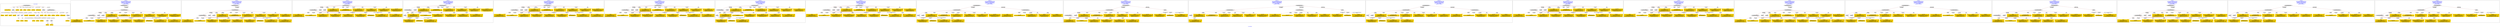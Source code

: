 digraph n0 {
fontcolor="blue"
remincross="true"
label="s21-s-met.json"
subgraph cluster_0 {
label="1-correct model"
n2[style="filled",color="white",fillcolor="lightgray",label="CulturalHeritageObject1"];
n3[shape="plaintext",style="filled",fillcolor="gold",label="dateOfEndOfCreation"];
n4[style="filled",color="white",fillcolor="lightgray",label="Person1"];
n5[shape="plaintext",style="filled",fillcolor="gold",label="dimensions"];
n6[shape="plaintext",style="filled",fillcolor="gold",label="medium"];
n7[shape="plaintext",style="filled",fillcolor="gold",label="creditLine"];
n8[shape="plaintext",style="filled",fillcolor="gold",label="provenance"];
n9[shape="plaintext",style="filled",fillcolor="gold",label="artworkTitle"];
n10[shape="plaintext",style="filled",fillcolor="gold",label="accessionNumber"];
n11[style="filled",color="white",fillcolor="lightgray",label="Concept1"];
n12[style="filled",color="white",fillcolor="lightgray",label="CulturalHeritageObject2"];
n13[shape="plaintext",style="filled",fillcolor="gold",label="dateOfEndOfCreation"];
n14[style="filled",color="white",fillcolor="lightgray",label="Person2"];
n15[shape="plaintext",style="filled",fillcolor="gold",label="dimensions"];
n16[shape="plaintext",style="filled",fillcolor="gold",label="medium"];
n17[shape="plaintext",style="filled",fillcolor="gold",label="creditLine"];
n18[shape="plaintext",style="filled",fillcolor="gold",label="provenance"];
n19[shape="plaintext",style="filled",fillcolor="gold",label="artworkTitle"];
n20[shape="plaintext",style="filled",fillcolor="gold",label="accessionNumber"];
n21[style="filled",color="white",fillcolor="lightgray",label="Concept2"];
n22[shape="plaintext",style="filled",fillcolor="gold",label="nationality"];
n23[shape="plaintext",style="filled",fillcolor="gold",label="birthDate"];
n24[shape="plaintext",style="filled",fillcolor="gold",label="deathDate"];
n25[shape="plaintext",style="filled",fillcolor="gold",label="artistName"];
n26[style="filled",color="white",fillcolor="lightgray",label="Place2"];
n27[style="filled",color="white",fillcolor="lightgray",label="Place1"];
n28[shape="plaintext",style="filled",fillcolor="gold",label="nationality"];
n29[shape="plaintext",style="filled",fillcolor="gold",label="birthDate"];
n30[shape="plaintext",style="filled",fillcolor="gold",label="deathDate"];
n31[shape="plaintext",style="filled",fillcolor="gold",label="artistName"];
n32[style="filled",color="white",fillcolor="lightgray",label="Place3"];
n33[style="filled",color="white",fillcolor="lightgray",label="Place4"];
n34[shape="plaintext",style="filled",fillcolor="gold",label="deathPlace"];
n35[shape="plaintext",style="filled",fillcolor="gold",label="birthPlace"];
n36[shape="plaintext",style="filled",fillcolor="gold",label="birthPlace"];
n37[shape="plaintext",style="filled",fillcolor="gold",label="deathPlace"];
n38[shape="plaintext",style="filled",fillcolor="gold",label="classification"];
n39[shape="plaintext",style="filled",fillcolor="gold",label="classification"];
}
subgraph cluster_1 {
label="candidate 0\nlink coherence:0.7894736842105263\nnode coherence:0.7894736842105263\nconfidence:0.5514862279940036\nmapping score:0.5692088596237322\ncost:414.99994\n-precision:0.47-recall:0.24"
n41[style="filled",color="white",fillcolor="lightgray",label="CulturalHeritageObject1"];
n42[style="filled",color="white",fillcolor="lightgray",label="CulturalHeritageObject2"];
n43[style="filled",color="white",fillcolor="lightgray",label="Person1"];
n44[style="filled",color="white",fillcolor="lightgray",label="Concept1"];
n45[style="filled",color="white",fillcolor="lightgray",label="EuropeanaAggregation1"];
n46[shape="plaintext",style="filled",fillcolor="gold",label="medium\n[CulturalHeritageObject,medium,0.659]\n[Concept,prefLabel,0.194]\n[CulturalHeritageObject,description,0.1]\n[CulturalHeritageObject,provenance,0.047]"];
n47[shape="plaintext",style="filled",fillcolor="gold",label="nationality\n[Person,countryAssociatedWithThePerson,0.785]\n[Concept,prefLabel,0.089]\n[CulturalHeritageObject,description,0.065]\n[CulturalHeritageObject,provenance,0.062]"];
n48[shape="plaintext",style="filled",fillcolor="gold",label="medium\n[CulturalHeritageObject,medium,0.659]\n[Concept,prefLabel,0.194]\n[CulturalHeritageObject,description,0.1]\n[CulturalHeritageObject,provenance,0.047]"];
n49[shape="plaintext",style="filled",fillcolor="gold",label="dateOfEndOfCreation\n[Person,dateOfDeath,0.841]\n[CulturalHeritageObject,provenance,0.159]"];
n50[shape="plaintext",style="filled",fillcolor="gold",label="classification\n[CulturalHeritageObject,description,1.0]"];
n51[shape="plaintext",style="filled",fillcolor="gold",label="birthPlace\n[CulturalHeritageObject,provenance,0.792]\n[Person,nameOfThePerson,0.073]\n[CulturalHeritageObject,title,0.071]\n[Document,classLink,0.063]"];
n52[shape="plaintext",style="filled",fillcolor="gold",label="creditLine\n[CulturalHeritageObject,provenance,0.822]\n[Document,classLink,0.079]\n[CulturalHeritageObject,title,0.057]\n[WebResource,classLink,0.043]"];
n53[shape="plaintext",style="filled",fillcolor="gold",label="artworkTitle\n[CulturalHeritageObject,rightsHolder,0.431]\n[Document,classLink,0.24]\n[CulturalHeritageObject,description,0.17]\n[WebResource,classLink,0.159]"];
n54[shape="plaintext",style="filled",fillcolor="gold",label="birthPlace\n[CulturalHeritageObject,provenance,0.792]\n[Person,nameOfThePerson,0.073]\n[CulturalHeritageObject,title,0.071]\n[Document,classLink,0.063]"];
n55[shape="plaintext",style="filled",fillcolor="gold",label="dimensions\n[CulturalHeritageObject,extent,0.881]\n[Person,nameOfThePerson,0.073]\n[WebResource,classLink,0.028]\n[CulturalHeritageObject,provenance,0.018]"];
n56[shape="plaintext",style="filled",fillcolor="gold",label="creditLine\n[CulturalHeritageObject,provenance,0.926]\n[CulturalHeritageObject,title,0.035]\n[Document,classLink,0.027]\n[WebResource,classLink,0.011]"];
n57[shape="plaintext",style="filled",fillcolor="gold",label="dateOfEndOfCreation\n[Person,dateOfDeath,1.0]"];
n58[shape="plaintext",style="filled",fillcolor="gold",label="artworkTitle\n[CulturalHeritageObject,description,0.789]\n[CulturalHeritageObject,provenance,0.101]\n[CulturalHeritageObject,title,0.096]\n[Document,classLink,0.015]"];
n59[shape="plaintext",style="filled",fillcolor="gold",label="nationality\n[Person,countryAssociatedWithThePerson,0.785]\n[Concept,prefLabel,0.089]\n[CulturalHeritageObject,description,0.065]\n[CulturalHeritageObject,provenance,0.062]"];
n60[shape="plaintext",style="filled",fillcolor="gold",label="dimensions\n[CulturalHeritageObject,extent,0.881]\n[Person,nameOfThePerson,0.073]\n[WebResource,classLink,0.028]\n[CulturalHeritageObject,provenance,0.018]"];
}
subgraph cluster_2 {
label="candidate 1\nlink coherence:0.7894736842105263\nnode coherence:0.7894736842105263\nconfidence:0.548514812972294\nmapping score:0.568218387949829\ncost:414.99994\n-precision:0.47-recall:0.24"
n62[style="filled",color="white",fillcolor="lightgray",label="CulturalHeritageObject1"];
n63[style="filled",color="white",fillcolor="lightgray",label="CulturalHeritageObject2"];
n64[style="filled",color="white",fillcolor="lightgray",label="Person1"];
n65[style="filled",color="white",fillcolor="lightgray",label="Concept1"];
n66[style="filled",color="white",fillcolor="lightgray",label="EuropeanaAggregation1"];
n67[shape="plaintext",style="filled",fillcolor="gold",label="medium\n[CulturalHeritageObject,medium,0.659]\n[Concept,prefLabel,0.194]\n[CulturalHeritageObject,description,0.1]\n[CulturalHeritageObject,provenance,0.047]"];
n68[shape="plaintext",style="filled",fillcolor="gold",label="nationality\n[Person,countryAssociatedWithThePerson,0.785]\n[Concept,prefLabel,0.089]\n[CulturalHeritageObject,description,0.065]\n[CulturalHeritageObject,provenance,0.062]"];
n69[shape="plaintext",style="filled",fillcolor="gold",label="medium\n[CulturalHeritageObject,medium,0.659]\n[Concept,prefLabel,0.194]\n[CulturalHeritageObject,description,0.1]\n[CulturalHeritageObject,provenance,0.047]"];
n70[shape="plaintext",style="filled",fillcolor="gold",label="dateOfEndOfCreation\n[Person,dateOfDeath,0.841]\n[CulturalHeritageObject,provenance,0.159]"];
n71[shape="plaintext",style="filled",fillcolor="gold",label="classification\n[CulturalHeritageObject,description,1.0]"];
n72[shape="plaintext",style="filled",fillcolor="gold",label="birthPlace\n[CulturalHeritageObject,provenance,0.792]\n[Person,nameOfThePerson,0.073]\n[CulturalHeritageObject,title,0.071]\n[Document,classLink,0.063]"];
n73[shape="plaintext",style="filled",fillcolor="gold",label="artworkTitle\n[CulturalHeritageObject,rightsHolder,0.431]\n[Document,classLink,0.24]\n[CulturalHeritageObject,description,0.17]\n[WebResource,classLink,0.159]"];
n74[shape="plaintext",style="filled",fillcolor="gold",label="birthPlace\n[CulturalHeritageObject,provenance,0.792]\n[Person,nameOfThePerson,0.073]\n[CulturalHeritageObject,title,0.071]\n[Document,classLink,0.063]"];
n75[shape="plaintext",style="filled",fillcolor="gold",label="artworkTitle\n[CulturalHeritageObject,description,0.789]\n[CulturalHeritageObject,provenance,0.101]\n[CulturalHeritageObject,title,0.096]\n[Document,classLink,0.015]"];
n76[shape="plaintext",style="filled",fillcolor="gold",label="dimensions\n[CulturalHeritageObject,extent,0.881]\n[Person,nameOfThePerson,0.073]\n[WebResource,classLink,0.028]\n[CulturalHeritageObject,provenance,0.018]"];
n77[shape="plaintext",style="filled",fillcolor="gold",label="creditLine\n[CulturalHeritageObject,provenance,0.926]\n[CulturalHeritageObject,title,0.035]\n[Document,classLink,0.027]\n[WebResource,classLink,0.011]"];
n78[shape="plaintext",style="filled",fillcolor="gold",label="creditLine\n[CulturalHeritageObject,provenance,0.822]\n[Document,classLink,0.079]\n[CulturalHeritageObject,title,0.057]\n[WebResource,classLink,0.043]"];
n79[shape="plaintext",style="filled",fillcolor="gold",label="dateOfEndOfCreation\n[Person,dateOfDeath,1.0]"];
n80[shape="plaintext",style="filled",fillcolor="gold",label="nationality\n[Person,countryAssociatedWithThePerson,0.785]\n[Concept,prefLabel,0.089]\n[CulturalHeritageObject,description,0.065]\n[CulturalHeritageObject,provenance,0.062]"];
n81[shape="plaintext",style="filled",fillcolor="gold",label="dimensions\n[CulturalHeritageObject,extent,0.881]\n[Person,nameOfThePerson,0.073]\n[WebResource,classLink,0.028]\n[CulturalHeritageObject,provenance,0.018]"];
}
subgraph cluster_3 {
label="candidate 10\nlink coherence:0.7222222222222222\nnode coherence:0.7894736842105263\nconfidence:0.5514862279940036\nmapping score:0.5692088596237322\ncost:413.99996\n-precision:0.56-recall:0.27"
n83[style="filled",color="white",fillcolor="lightgray",label="CulturalHeritageObject1"];
n84[style="filled",color="white",fillcolor="lightgray",label="CulturalHeritageObject2"];
n85[style="filled",color="white",fillcolor="lightgray",label="Person1"];
n86[style="filled",color="white",fillcolor="lightgray",label="Concept1"];
n87[shape="plaintext",style="filled",fillcolor="gold",label="medium\n[CulturalHeritageObject,medium,0.659]\n[Concept,prefLabel,0.194]\n[CulturalHeritageObject,description,0.1]\n[CulturalHeritageObject,provenance,0.047]"];
n88[shape="plaintext",style="filled",fillcolor="gold",label="nationality\n[Person,countryAssociatedWithThePerson,0.785]\n[Concept,prefLabel,0.089]\n[CulturalHeritageObject,description,0.065]\n[CulturalHeritageObject,provenance,0.062]"];
n89[shape="plaintext",style="filled",fillcolor="gold",label="medium\n[CulturalHeritageObject,medium,0.659]\n[Concept,prefLabel,0.194]\n[CulturalHeritageObject,description,0.1]\n[CulturalHeritageObject,provenance,0.047]"];
n90[shape="plaintext",style="filled",fillcolor="gold",label="dateOfEndOfCreation\n[Person,dateOfDeath,0.841]\n[CulturalHeritageObject,provenance,0.159]"];
n91[shape="plaintext",style="filled",fillcolor="gold",label="classification\n[CulturalHeritageObject,description,1.0]"];
n92[shape="plaintext",style="filled",fillcolor="gold",label="birthPlace\n[CulturalHeritageObject,provenance,0.792]\n[Person,nameOfThePerson,0.073]\n[CulturalHeritageObject,title,0.071]\n[Document,classLink,0.063]"];
n93[shape="plaintext",style="filled",fillcolor="gold",label="creditLine\n[CulturalHeritageObject,provenance,0.822]\n[Document,classLink,0.079]\n[CulturalHeritageObject,title,0.057]\n[WebResource,classLink,0.043]"];
n94[shape="plaintext",style="filled",fillcolor="gold",label="artworkTitle\n[CulturalHeritageObject,rightsHolder,0.431]\n[Document,classLink,0.24]\n[CulturalHeritageObject,description,0.17]\n[WebResource,classLink,0.159]"];
n95[shape="plaintext",style="filled",fillcolor="gold",label="birthPlace\n[CulturalHeritageObject,provenance,0.792]\n[Person,nameOfThePerson,0.073]\n[CulturalHeritageObject,title,0.071]\n[Document,classLink,0.063]"];
n96[shape="plaintext",style="filled",fillcolor="gold",label="dimensions\n[CulturalHeritageObject,extent,0.881]\n[Person,nameOfThePerson,0.073]\n[WebResource,classLink,0.028]\n[CulturalHeritageObject,provenance,0.018]"];
n97[shape="plaintext",style="filled",fillcolor="gold",label="creditLine\n[CulturalHeritageObject,provenance,0.926]\n[CulturalHeritageObject,title,0.035]\n[Document,classLink,0.027]\n[WebResource,classLink,0.011]"];
n98[shape="plaintext",style="filled",fillcolor="gold",label="dateOfEndOfCreation\n[Person,dateOfDeath,1.0]"];
n99[shape="plaintext",style="filled",fillcolor="gold",label="artworkTitle\n[CulturalHeritageObject,description,0.789]\n[CulturalHeritageObject,provenance,0.101]\n[CulturalHeritageObject,title,0.096]\n[Document,classLink,0.015]"];
n100[shape="plaintext",style="filled",fillcolor="gold",label="nationality\n[Person,countryAssociatedWithThePerson,0.785]\n[Concept,prefLabel,0.089]\n[CulturalHeritageObject,description,0.065]\n[CulturalHeritageObject,provenance,0.062]"];
n101[shape="plaintext",style="filled",fillcolor="gold",label="dimensions\n[CulturalHeritageObject,extent,0.881]\n[Person,nameOfThePerson,0.073]\n[WebResource,classLink,0.028]\n[CulturalHeritageObject,provenance,0.018]"];
}
subgraph cluster_4 {
label="candidate 11\nlink coherence:0.7222222222222222\nnode coherence:0.7894736842105263\nconfidence:0.5514862279940036\nmapping score:0.5692088596237322\ncost:512.99998\n-precision:0.44-recall:0.22"
n103[style="filled",color="white",fillcolor="lightgray",label="CulturalHeritageObject1"];
n104[style="filled",color="white",fillcolor="lightgray",label="CulturalHeritageObject2"];
n105[style="filled",color="white",fillcolor="lightgray",label="Concept1"];
n106[style="filled",color="white",fillcolor="lightgray",label="Person1"];
n107[shape="plaintext",style="filled",fillcolor="gold",label="medium\n[CulturalHeritageObject,medium,0.659]\n[Concept,prefLabel,0.194]\n[CulturalHeritageObject,description,0.1]\n[CulturalHeritageObject,provenance,0.047]"];
n108[shape="plaintext",style="filled",fillcolor="gold",label="nationality\n[Person,countryAssociatedWithThePerson,0.785]\n[Concept,prefLabel,0.089]\n[CulturalHeritageObject,description,0.065]\n[CulturalHeritageObject,provenance,0.062]"];
n109[shape="plaintext",style="filled",fillcolor="gold",label="medium\n[CulturalHeritageObject,medium,0.659]\n[Concept,prefLabel,0.194]\n[CulturalHeritageObject,description,0.1]\n[CulturalHeritageObject,provenance,0.047]"];
n110[shape="plaintext",style="filled",fillcolor="gold",label="dateOfEndOfCreation\n[Person,dateOfDeath,0.841]\n[CulturalHeritageObject,provenance,0.159]"];
n111[shape="plaintext",style="filled",fillcolor="gold",label="classification\n[CulturalHeritageObject,description,1.0]"];
n112[shape="plaintext",style="filled",fillcolor="gold",label="birthPlace\n[CulturalHeritageObject,provenance,0.792]\n[Person,nameOfThePerson,0.073]\n[CulturalHeritageObject,title,0.071]\n[Document,classLink,0.063]"];
n113[shape="plaintext",style="filled",fillcolor="gold",label="creditLine\n[CulturalHeritageObject,provenance,0.822]\n[Document,classLink,0.079]\n[CulturalHeritageObject,title,0.057]\n[WebResource,classLink,0.043]"];
n114[shape="plaintext",style="filled",fillcolor="gold",label="artworkTitle\n[CulturalHeritageObject,rightsHolder,0.431]\n[Document,classLink,0.24]\n[CulturalHeritageObject,description,0.17]\n[WebResource,classLink,0.159]"];
n115[shape="plaintext",style="filled",fillcolor="gold",label="birthPlace\n[CulturalHeritageObject,provenance,0.792]\n[Person,nameOfThePerson,0.073]\n[CulturalHeritageObject,title,0.071]\n[Document,classLink,0.063]"];
n116[shape="plaintext",style="filled",fillcolor="gold",label="dimensions\n[CulturalHeritageObject,extent,0.881]\n[Person,nameOfThePerson,0.073]\n[WebResource,classLink,0.028]\n[CulturalHeritageObject,provenance,0.018]"];
n117[shape="plaintext",style="filled",fillcolor="gold",label="creditLine\n[CulturalHeritageObject,provenance,0.926]\n[CulturalHeritageObject,title,0.035]\n[Document,classLink,0.027]\n[WebResource,classLink,0.011]"];
n118[shape="plaintext",style="filled",fillcolor="gold",label="dateOfEndOfCreation\n[Person,dateOfDeath,1.0]"];
n119[shape="plaintext",style="filled",fillcolor="gold",label="artworkTitle\n[CulturalHeritageObject,description,0.789]\n[CulturalHeritageObject,provenance,0.101]\n[CulturalHeritageObject,title,0.096]\n[Document,classLink,0.015]"];
n120[shape="plaintext",style="filled",fillcolor="gold",label="nationality\n[Person,countryAssociatedWithThePerson,0.785]\n[Concept,prefLabel,0.089]\n[CulturalHeritageObject,description,0.065]\n[CulturalHeritageObject,provenance,0.062]"];
n121[shape="plaintext",style="filled",fillcolor="gold",label="dimensions\n[CulturalHeritageObject,extent,0.881]\n[Person,nameOfThePerson,0.073]\n[WebResource,classLink,0.028]\n[CulturalHeritageObject,provenance,0.018]"];
}
subgraph cluster_5 {
label="candidate 12\nlink coherence:0.7222222222222222\nnode coherence:0.7894736842105263\nconfidence:0.5514862279940036\nmapping score:0.5692088596237322\ncost:513.009962\n-precision:0.56-recall:0.27"
n123[style="filled",color="white",fillcolor="lightgray",label="CulturalHeritageObject1"];
n124[style="filled",color="white",fillcolor="lightgray",label="CulturalHeritageObject2"];
n125[style="filled",color="white",fillcolor="lightgray",label="Person1"];
n126[style="filled",color="white",fillcolor="lightgray",label="Concept1"];
n127[shape="plaintext",style="filled",fillcolor="gold",label="medium\n[CulturalHeritageObject,medium,0.659]\n[Concept,prefLabel,0.194]\n[CulturalHeritageObject,description,0.1]\n[CulturalHeritageObject,provenance,0.047]"];
n128[shape="plaintext",style="filled",fillcolor="gold",label="nationality\n[Person,countryAssociatedWithThePerson,0.785]\n[Concept,prefLabel,0.089]\n[CulturalHeritageObject,description,0.065]\n[CulturalHeritageObject,provenance,0.062]"];
n129[shape="plaintext",style="filled",fillcolor="gold",label="medium\n[CulturalHeritageObject,medium,0.659]\n[Concept,prefLabel,0.194]\n[CulturalHeritageObject,description,0.1]\n[CulturalHeritageObject,provenance,0.047]"];
n130[shape="plaintext",style="filled",fillcolor="gold",label="dateOfEndOfCreation\n[Person,dateOfDeath,0.841]\n[CulturalHeritageObject,provenance,0.159]"];
n131[shape="plaintext",style="filled",fillcolor="gold",label="classification\n[CulturalHeritageObject,description,1.0]"];
n132[shape="plaintext",style="filled",fillcolor="gold",label="birthPlace\n[CulturalHeritageObject,provenance,0.792]\n[Person,nameOfThePerson,0.073]\n[CulturalHeritageObject,title,0.071]\n[Document,classLink,0.063]"];
n133[shape="plaintext",style="filled",fillcolor="gold",label="creditLine\n[CulturalHeritageObject,provenance,0.822]\n[Document,classLink,0.079]\n[CulturalHeritageObject,title,0.057]\n[WebResource,classLink,0.043]"];
n134[shape="plaintext",style="filled",fillcolor="gold",label="artworkTitle\n[CulturalHeritageObject,rightsHolder,0.431]\n[Document,classLink,0.24]\n[CulturalHeritageObject,description,0.17]\n[WebResource,classLink,0.159]"];
n135[shape="plaintext",style="filled",fillcolor="gold",label="birthPlace\n[CulturalHeritageObject,provenance,0.792]\n[Person,nameOfThePerson,0.073]\n[CulturalHeritageObject,title,0.071]\n[Document,classLink,0.063]"];
n136[shape="plaintext",style="filled",fillcolor="gold",label="dimensions\n[CulturalHeritageObject,extent,0.881]\n[Person,nameOfThePerson,0.073]\n[WebResource,classLink,0.028]\n[CulturalHeritageObject,provenance,0.018]"];
n137[shape="plaintext",style="filled",fillcolor="gold",label="creditLine\n[CulturalHeritageObject,provenance,0.926]\n[CulturalHeritageObject,title,0.035]\n[Document,classLink,0.027]\n[WebResource,classLink,0.011]"];
n138[shape="plaintext",style="filled",fillcolor="gold",label="dateOfEndOfCreation\n[Person,dateOfDeath,1.0]"];
n139[shape="plaintext",style="filled",fillcolor="gold",label="artworkTitle\n[CulturalHeritageObject,description,0.789]\n[CulturalHeritageObject,provenance,0.101]\n[CulturalHeritageObject,title,0.096]\n[Document,classLink,0.015]"];
n140[shape="plaintext",style="filled",fillcolor="gold",label="nationality\n[Person,countryAssociatedWithThePerson,0.785]\n[Concept,prefLabel,0.089]\n[CulturalHeritageObject,description,0.065]\n[CulturalHeritageObject,provenance,0.062]"];
n141[shape="plaintext",style="filled",fillcolor="gold",label="dimensions\n[CulturalHeritageObject,extent,0.881]\n[Person,nameOfThePerson,0.073]\n[WebResource,classLink,0.028]\n[CulturalHeritageObject,provenance,0.018]"];
}
subgraph cluster_6 {
label="candidate 13\nlink coherence:0.7222222222222222\nnode coherence:0.7894736842105263\nconfidence:0.548514812972294\nmapping score:0.568218387949829\ncost:413.99996\n-precision:0.56-recall:0.27"
n143[style="filled",color="white",fillcolor="lightgray",label="CulturalHeritageObject1"];
n144[style="filled",color="white",fillcolor="lightgray",label="CulturalHeritageObject2"];
n145[style="filled",color="white",fillcolor="lightgray",label="Person1"];
n146[style="filled",color="white",fillcolor="lightgray",label="Concept1"];
n147[shape="plaintext",style="filled",fillcolor="gold",label="medium\n[CulturalHeritageObject,medium,0.659]\n[Concept,prefLabel,0.194]\n[CulturalHeritageObject,description,0.1]\n[CulturalHeritageObject,provenance,0.047]"];
n148[shape="plaintext",style="filled",fillcolor="gold",label="nationality\n[Person,countryAssociatedWithThePerson,0.785]\n[Concept,prefLabel,0.089]\n[CulturalHeritageObject,description,0.065]\n[CulturalHeritageObject,provenance,0.062]"];
n149[shape="plaintext",style="filled",fillcolor="gold",label="medium\n[CulturalHeritageObject,medium,0.659]\n[Concept,prefLabel,0.194]\n[CulturalHeritageObject,description,0.1]\n[CulturalHeritageObject,provenance,0.047]"];
n150[shape="plaintext",style="filled",fillcolor="gold",label="dateOfEndOfCreation\n[Person,dateOfDeath,0.841]\n[CulturalHeritageObject,provenance,0.159]"];
n151[shape="plaintext",style="filled",fillcolor="gold",label="classification\n[CulturalHeritageObject,description,1.0]"];
n152[shape="plaintext",style="filled",fillcolor="gold",label="birthPlace\n[CulturalHeritageObject,provenance,0.792]\n[Person,nameOfThePerson,0.073]\n[CulturalHeritageObject,title,0.071]\n[Document,classLink,0.063]"];
n153[shape="plaintext",style="filled",fillcolor="gold",label="artworkTitle\n[CulturalHeritageObject,rightsHolder,0.431]\n[Document,classLink,0.24]\n[CulturalHeritageObject,description,0.17]\n[WebResource,classLink,0.159]"];
n154[shape="plaintext",style="filled",fillcolor="gold",label="birthPlace\n[CulturalHeritageObject,provenance,0.792]\n[Person,nameOfThePerson,0.073]\n[CulturalHeritageObject,title,0.071]\n[Document,classLink,0.063]"];
n155[shape="plaintext",style="filled",fillcolor="gold",label="artworkTitle\n[CulturalHeritageObject,description,0.789]\n[CulturalHeritageObject,provenance,0.101]\n[CulturalHeritageObject,title,0.096]\n[Document,classLink,0.015]"];
n156[shape="plaintext",style="filled",fillcolor="gold",label="dimensions\n[CulturalHeritageObject,extent,0.881]\n[Person,nameOfThePerson,0.073]\n[WebResource,classLink,0.028]\n[CulturalHeritageObject,provenance,0.018]"];
n157[shape="plaintext",style="filled",fillcolor="gold",label="creditLine\n[CulturalHeritageObject,provenance,0.926]\n[CulturalHeritageObject,title,0.035]\n[Document,classLink,0.027]\n[WebResource,classLink,0.011]"];
n158[shape="plaintext",style="filled",fillcolor="gold",label="creditLine\n[CulturalHeritageObject,provenance,0.822]\n[Document,classLink,0.079]\n[CulturalHeritageObject,title,0.057]\n[WebResource,classLink,0.043]"];
n159[shape="plaintext",style="filled",fillcolor="gold",label="dateOfEndOfCreation\n[Person,dateOfDeath,1.0]"];
n160[shape="plaintext",style="filled",fillcolor="gold",label="nationality\n[Person,countryAssociatedWithThePerson,0.785]\n[Concept,prefLabel,0.089]\n[CulturalHeritageObject,description,0.065]\n[CulturalHeritageObject,provenance,0.062]"];
n161[shape="plaintext",style="filled",fillcolor="gold",label="dimensions\n[CulturalHeritageObject,extent,0.881]\n[Person,nameOfThePerson,0.073]\n[WebResource,classLink,0.028]\n[CulturalHeritageObject,provenance,0.018]"];
}
subgraph cluster_7 {
label="candidate 14\nlink coherence:0.7222222222222222\nnode coherence:0.7894736842105263\nconfidence:0.548514812972294\nmapping score:0.568218387949829\ncost:512.99998\n-precision:0.44-recall:0.22"
n163[style="filled",color="white",fillcolor="lightgray",label="CulturalHeritageObject1"];
n164[style="filled",color="white",fillcolor="lightgray",label="CulturalHeritageObject2"];
n165[style="filled",color="white",fillcolor="lightgray",label="Concept1"];
n166[style="filled",color="white",fillcolor="lightgray",label="Person1"];
n167[shape="plaintext",style="filled",fillcolor="gold",label="medium\n[CulturalHeritageObject,medium,0.659]\n[Concept,prefLabel,0.194]\n[CulturalHeritageObject,description,0.1]\n[CulturalHeritageObject,provenance,0.047]"];
n168[shape="plaintext",style="filled",fillcolor="gold",label="nationality\n[Person,countryAssociatedWithThePerson,0.785]\n[Concept,prefLabel,0.089]\n[CulturalHeritageObject,description,0.065]\n[CulturalHeritageObject,provenance,0.062]"];
n169[shape="plaintext",style="filled",fillcolor="gold",label="medium\n[CulturalHeritageObject,medium,0.659]\n[Concept,prefLabel,0.194]\n[CulturalHeritageObject,description,0.1]\n[CulturalHeritageObject,provenance,0.047]"];
n170[shape="plaintext",style="filled",fillcolor="gold",label="dateOfEndOfCreation\n[Person,dateOfDeath,0.841]\n[CulturalHeritageObject,provenance,0.159]"];
n171[shape="plaintext",style="filled",fillcolor="gold",label="classification\n[CulturalHeritageObject,description,1.0]"];
n172[shape="plaintext",style="filled",fillcolor="gold",label="birthPlace\n[CulturalHeritageObject,provenance,0.792]\n[Person,nameOfThePerson,0.073]\n[CulturalHeritageObject,title,0.071]\n[Document,classLink,0.063]"];
n173[shape="plaintext",style="filled",fillcolor="gold",label="artworkTitle\n[CulturalHeritageObject,rightsHolder,0.431]\n[Document,classLink,0.24]\n[CulturalHeritageObject,description,0.17]\n[WebResource,classLink,0.159]"];
n174[shape="plaintext",style="filled",fillcolor="gold",label="birthPlace\n[CulturalHeritageObject,provenance,0.792]\n[Person,nameOfThePerson,0.073]\n[CulturalHeritageObject,title,0.071]\n[Document,classLink,0.063]"];
n175[shape="plaintext",style="filled",fillcolor="gold",label="artworkTitle\n[CulturalHeritageObject,description,0.789]\n[CulturalHeritageObject,provenance,0.101]\n[CulturalHeritageObject,title,0.096]\n[Document,classLink,0.015]"];
n176[shape="plaintext",style="filled",fillcolor="gold",label="dimensions\n[CulturalHeritageObject,extent,0.881]\n[Person,nameOfThePerson,0.073]\n[WebResource,classLink,0.028]\n[CulturalHeritageObject,provenance,0.018]"];
n177[shape="plaintext",style="filled",fillcolor="gold",label="creditLine\n[CulturalHeritageObject,provenance,0.926]\n[CulturalHeritageObject,title,0.035]\n[Document,classLink,0.027]\n[WebResource,classLink,0.011]"];
n178[shape="plaintext",style="filled",fillcolor="gold",label="creditLine\n[CulturalHeritageObject,provenance,0.822]\n[Document,classLink,0.079]\n[CulturalHeritageObject,title,0.057]\n[WebResource,classLink,0.043]"];
n179[shape="plaintext",style="filled",fillcolor="gold",label="dateOfEndOfCreation\n[Person,dateOfDeath,1.0]"];
n180[shape="plaintext",style="filled",fillcolor="gold",label="nationality\n[Person,countryAssociatedWithThePerson,0.785]\n[Concept,prefLabel,0.089]\n[CulturalHeritageObject,description,0.065]\n[CulturalHeritageObject,provenance,0.062]"];
n181[shape="plaintext",style="filled",fillcolor="gold",label="dimensions\n[CulturalHeritageObject,extent,0.881]\n[Person,nameOfThePerson,0.073]\n[WebResource,classLink,0.028]\n[CulturalHeritageObject,provenance,0.018]"];
}
subgraph cluster_8 {
label="candidate 15\nlink coherence:0.7222222222222222\nnode coherence:0.7894736842105263\nconfidence:0.548514812972294\nmapping score:0.568218387949829\ncost:513.009962\n-precision:0.56-recall:0.27"
n183[style="filled",color="white",fillcolor="lightgray",label="CulturalHeritageObject1"];
n184[style="filled",color="white",fillcolor="lightgray",label="CulturalHeritageObject2"];
n185[style="filled",color="white",fillcolor="lightgray",label="Person1"];
n186[style="filled",color="white",fillcolor="lightgray",label="Concept1"];
n187[shape="plaintext",style="filled",fillcolor="gold",label="medium\n[CulturalHeritageObject,medium,0.659]\n[Concept,prefLabel,0.194]\n[CulturalHeritageObject,description,0.1]\n[CulturalHeritageObject,provenance,0.047]"];
n188[shape="plaintext",style="filled",fillcolor="gold",label="nationality\n[Person,countryAssociatedWithThePerson,0.785]\n[Concept,prefLabel,0.089]\n[CulturalHeritageObject,description,0.065]\n[CulturalHeritageObject,provenance,0.062]"];
n189[shape="plaintext",style="filled",fillcolor="gold",label="medium\n[CulturalHeritageObject,medium,0.659]\n[Concept,prefLabel,0.194]\n[CulturalHeritageObject,description,0.1]\n[CulturalHeritageObject,provenance,0.047]"];
n190[shape="plaintext",style="filled",fillcolor="gold",label="dateOfEndOfCreation\n[Person,dateOfDeath,0.841]\n[CulturalHeritageObject,provenance,0.159]"];
n191[shape="plaintext",style="filled",fillcolor="gold",label="classification\n[CulturalHeritageObject,description,1.0]"];
n192[shape="plaintext",style="filled",fillcolor="gold",label="birthPlace\n[CulturalHeritageObject,provenance,0.792]\n[Person,nameOfThePerson,0.073]\n[CulturalHeritageObject,title,0.071]\n[Document,classLink,0.063]"];
n193[shape="plaintext",style="filled",fillcolor="gold",label="artworkTitle\n[CulturalHeritageObject,rightsHolder,0.431]\n[Document,classLink,0.24]\n[CulturalHeritageObject,description,0.17]\n[WebResource,classLink,0.159]"];
n194[shape="plaintext",style="filled",fillcolor="gold",label="birthPlace\n[CulturalHeritageObject,provenance,0.792]\n[Person,nameOfThePerson,0.073]\n[CulturalHeritageObject,title,0.071]\n[Document,classLink,0.063]"];
n195[shape="plaintext",style="filled",fillcolor="gold",label="artworkTitle\n[CulturalHeritageObject,description,0.789]\n[CulturalHeritageObject,provenance,0.101]\n[CulturalHeritageObject,title,0.096]\n[Document,classLink,0.015]"];
n196[shape="plaintext",style="filled",fillcolor="gold",label="dimensions\n[CulturalHeritageObject,extent,0.881]\n[Person,nameOfThePerson,0.073]\n[WebResource,classLink,0.028]\n[CulturalHeritageObject,provenance,0.018]"];
n197[shape="plaintext",style="filled",fillcolor="gold",label="creditLine\n[CulturalHeritageObject,provenance,0.926]\n[CulturalHeritageObject,title,0.035]\n[Document,classLink,0.027]\n[WebResource,classLink,0.011]"];
n198[shape="plaintext",style="filled",fillcolor="gold",label="creditLine\n[CulturalHeritageObject,provenance,0.822]\n[Document,classLink,0.079]\n[CulturalHeritageObject,title,0.057]\n[WebResource,classLink,0.043]"];
n199[shape="plaintext",style="filled",fillcolor="gold",label="dateOfEndOfCreation\n[Person,dateOfDeath,1.0]"];
n200[shape="plaintext",style="filled",fillcolor="gold",label="nationality\n[Person,countryAssociatedWithThePerson,0.785]\n[Concept,prefLabel,0.089]\n[CulturalHeritageObject,description,0.065]\n[CulturalHeritageObject,provenance,0.062]"];
n201[shape="plaintext",style="filled",fillcolor="gold",label="dimensions\n[CulturalHeritageObject,extent,0.881]\n[Person,nameOfThePerson,0.073]\n[WebResource,classLink,0.028]\n[CulturalHeritageObject,provenance,0.018]"];
}
subgraph cluster_9 {
label="candidate 16\nlink coherence:0.6842105263157895\nnode coherence:0.7894736842105263\nconfidence:0.5514862279940036\nmapping score:0.5692088596237322\ncost:514.009962\n-precision:0.47-recall:0.24"
n203[style="filled",color="white",fillcolor="lightgray",label="CulturalHeritageObject1"];
n204[style="filled",color="white",fillcolor="lightgray",label="Person1"];
n205[style="filled",color="white",fillcolor="lightgray",label="Concept1"];
n206[style="filled",color="white",fillcolor="lightgray",label="EuropeanaAggregation1"];
n207[style="filled",color="white",fillcolor="lightgray",label="CulturalHeritageObject2"];
n208[shape="plaintext",style="filled",fillcolor="gold",label="medium\n[CulturalHeritageObject,medium,0.659]\n[Concept,prefLabel,0.194]\n[CulturalHeritageObject,description,0.1]\n[CulturalHeritageObject,provenance,0.047]"];
n209[shape="plaintext",style="filled",fillcolor="gold",label="nationality\n[Person,countryAssociatedWithThePerson,0.785]\n[Concept,prefLabel,0.089]\n[CulturalHeritageObject,description,0.065]\n[CulturalHeritageObject,provenance,0.062]"];
n210[shape="plaintext",style="filled",fillcolor="gold",label="medium\n[CulturalHeritageObject,medium,0.659]\n[Concept,prefLabel,0.194]\n[CulturalHeritageObject,description,0.1]\n[CulturalHeritageObject,provenance,0.047]"];
n211[shape="plaintext",style="filled",fillcolor="gold",label="dateOfEndOfCreation\n[Person,dateOfDeath,0.841]\n[CulturalHeritageObject,provenance,0.159]"];
n212[shape="plaintext",style="filled",fillcolor="gold",label="classification\n[CulturalHeritageObject,description,1.0]"];
n213[shape="plaintext",style="filled",fillcolor="gold",label="birthPlace\n[CulturalHeritageObject,provenance,0.792]\n[Person,nameOfThePerson,0.073]\n[CulturalHeritageObject,title,0.071]\n[Document,classLink,0.063]"];
n214[shape="plaintext",style="filled",fillcolor="gold",label="creditLine\n[CulturalHeritageObject,provenance,0.822]\n[Document,classLink,0.079]\n[CulturalHeritageObject,title,0.057]\n[WebResource,classLink,0.043]"];
n215[shape="plaintext",style="filled",fillcolor="gold",label="artworkTitle\n[CulturalHeritageObject,rightsHolder,0.431]\n[Document,classLink,0.24]\n[CulturalHeritageObject,description,0.17]\n[WebResource,classLink,0.159]"];
n216[shape="plaintext",style="filled",fillcolor="gold",label="birthPlace\n[CulturalHeritageObject,provenance,0.792]\n[Person,nameOfThePerson,0.073]\n[CulturalHeritageObject,title,0.071]\n[Document,classLink,0.063]"];
n217[shape="plaintext",style="filled",fillcolor="gold",label="dimensions\n[CulturalHeritageObject,extent,0.881]\n[Person,nameOfThePerson,0.073]\n[WebResource,classLink,0.028]\n[CulturalHeritageObject,provenance,0.018]"];
n218[shape="plaintext",style="filled",fillcolor="gold",label="creditLine\n[CulturalHeritageObject,provenance,0.926]\n[CulturalHeritageObject,title,0.035]\n[Document,classLink,0.027]\n[WebResource,classLink,0.011]"];
n219[shape="plaintext",style="filled",fillcolor="gold",label="dateOfEndOfCreation\n[Person,dateOfDeath,1.0]"];
n220[shape="plaintext",style="filled",fillcolor="gold",label="artworkTitle\n[CulturalHeritageObject,description,0.789]\n[CulturalHeritageObject,provenance,0.101]\n[CulturalHeritageObject,title,0.096]\n[Document,classLink,0.015]"];
n221[shape="plaintext",style="filled",fillcolor="gold",label="nationality\n[Person,countryAssociatedWithThePerson,0.785]\n[Concept,prefLabel,0.089]\n[CulturalHeritageObject,description,0.065]\n[CulturalHeritageObject,provenance,0.062]"];
n222[shape="plaintext",style="filled",fillcolor="gold",label="dimensions\n[CulturalHeritageObject,extent,0.881]\n[Person,nameOfThePerson,0.073]\n[WebResource,classLink,0.028]\n[CulturalHeritageObject,provenance,0.018]"];
}
subgraph cluster_10 {
label="candidate 17\nlink coherence:0.6842105263157895\nnode coherence:0.7894736842105263\nconfidence:0.5514862279940036\nmapping score:0.5692088596237322\ncost:514.009982\n-precision:0.47-recall:0.24"
n224[style="filled",color="white",fillcolor="lightgray",label="CulturalHeritageObject1"];
n225[style="filled",color="white",fillcolor="lightgray",label="CulturalHeritageObject2"];
n226[style="filled",color="white",fillcolor="lightgray",label="Concept1"];
n227[style="filled",color="white",fillcolor="lightgray",label="EuropeanaAggregation1"];
n228[style="filled",color="white",fillcolor="lightgray",label="Person1"];
n229[shape="plaintext",style="filled",fillcolor="gold",label="medium\n[CulturalHeritageObject,medium,0.659]\n[Concept,prefLabel,0.194]\n[CulturalHeritageObject,description,0.1]\n[CulturalHeritageObject,provenance,0.047]"];
n230[shape="plaintext",style="filled",fillcolor="gold",label="nationality\n[Person,countryAssociatedWithThePerson,0.785]\n[Concept,prefLabel,0.089]\n[CulturalHeritageObject,description,0.065]\n[CulturalHeritageObject,provenance,0.062]"];
n231[shape="plaintext",style="filled",fillcolor="gold",label="medium\n[CulturalHeritageObject,medium,0.659]\n[Concept,prefLabel,0.194]\n[CulturalHeritageObject,description,0.1]\n[CulturalHeritageObject,provenance,0.047]"];
n232[shape="plaintext",style="filled",fillcolor="gold",label="dateOfEndOfCreation\n[Person,dateOfDeath,0.841]\n[CulturalHeritageObject,provenance,0.159]"];
n233[shape="plaintext",style="filled",fillcolor="gold",label="classification\n[CulturalHeritageObject,description,1.0]"];
n234[shape="plaintext",style="filled",fillcolor="gold",label="birthPlace\n[CulturalHeritageObject,provenance,0.792]\n[Person,nameOfThePerson,0.073]\n[CulturalHeritageObject,title,0.071]\n[Document,classLink,0.063]"];
n235[shape="plaintext",style="filled",fillcolor="gold",label="creditLine\n[CulturalHeritageObject,provenance,0.822]\n[Document,classLink,0.079]\n[CulturalHeritageObject,title,0.057]\n[WebResource,classLink,0.043]"];
n236[shape="plaintext",style="filled",fillcolor="gold",label="artworkTitle\n[CulturalHeritageObject,rightsHolder,0.431]\n[Document,classLink,0.24]\n[CulturalHeritageObject,description,0.17]\n[WebResource,classLink,0.159]"];
n237[shape="plaintext",style="filled",fillcolor="gold",label="birthPlace\n[CulturalHeritageObject,provenance,0.792]\n[Person,nameOfThePerson,0.073]\n[CulturalHeritageObject,title,0.071]\n[Document,classLink,0.063]"];
n238[shape="plaintext",style="filled",fillcolor="gold",label="dimensions\n[CulturalHeritageObject,extent,0.881]\n[Person,nameOfThePerson,0.073]\n[WebResource,classLink,0.028]\n[CulturalHeritageObject,provenance,0.018]"];
n239[shape="plaintext",style="filled",fillcolor="gold",label="creditLine\n[CulturalHeritageObject,provenance,0.926]\n[CulturalHeritageObject,title,0.035]\n[Document,classLink,0.027]\n[WebResource,classLink,0.011]"];
n240[shape="plaintext",style="filled",fillcolor="gold",label="dateOfEndOfCreation\n[Person,dateOfDeath,1.0]"];
n241[shape="plaintext",style="filled",fillcolor="gold",label="artworkTitle\n[CulturalHeritageObject,description,0.789]\n[CulturalHeritageObject,provenance,0.101]\n[CulturalHeritageObject,title,0.096]\n[Document,classLink,0.015]"];
n242[shape="plaintext",style="filled",fillcolor="gold",label="nationality\n[Person,countryAssociatedWithThePerson,0.785]\n[Concept,prefLabel,0.089]\n[CulturalHeritageObject,description,0.065]\n[CulturalHeritageObject,provenance,0.062]"];
n243[shape="plaintext",style="filled",fillcolor="gold",label="dimensions\n[CulturalHeritageObject,extent,0.881]\n[Person,nameOfThePerson,0.073]\n[WebResource,classLink,0.028]\n[CulturalHeritageObject,provenance,0.018]"];
}
subgraph cluster_11 {
label="candidate 18\nlink coherence:0.6842105263157895\nnode coherence:0.7894736842105263\nconfidence:0.5514862279940036\nmapping score:0.5692088596237322\ncost:613.019984\n-precision:0.37-recall:0.19"
n245[style="filled",color="white",fillcolor="lightgray",label="CulturalHeritageObject1"];
n246[style="filled",color="white",fillcolor="lightgray",label="Concept1"];
n247[style="filled",color="white",fillcolor="lightgray",label="EuropeanaAggregation1"];
n248[style="filled",color="white",fillcolor="lightgray",label="CulturalHeritageObject2"];
n249[style="filled",color="white",fillcolor="lightgray",label="Person1"];
n250[shape="plaintext",style="filled",fillcolor="gold",label="medium\n[CulturalHeritageObject,medium,0.659]\n[Concept,prefLabel,0.194]\n[CulturalHeritageObject,description,0.1]\n[CulturalHeritageObject,provenance,0.047]"];
n251[shape="plaintext",style="filled",fillcolor="gold",label="nationality\n[Person,countryAssociatedWithThePerson,0.785]\n[Concept,prefLabel,0.089]\n[CulturalHeritageObject,description,0.065]\n[CulturalHeritageObject,provenance,0.062]"];
n252[shape="plaintext",style="filled",fillcolor="gold",label="medium\n[CulturalHeritageObject,medium,0.659]\n[Concept,prefLabel,0.194]\n[CulturalHeritageObject,description,0.1]\n[CulturalHeritageObject,provenance,0.047]"];
n253[shape="plaintext",style="filled",fillcolor="gold",label="dateOfEndOfCreation\n[Person,dateOfDeath,0.841]\n[CulturalHeritageObject,provenance,0.159]"];
n254[shape="plaintext",style="filled",fillcolor="gold",label="classification\n[CulturalHeritageObject,description,1.0]"];
n255[shape="plaintext",style="filled",fillcolor="gold",label="birthPlace\n[CulturalHeritageObject,provenance,0.792]\n[Person,nameOfThePerson,0.073]\n[CulturalHeritageObject,title,0.071]\n[Document,classLink,0.063]"];
n256[shape="plaintext",style="filled",fillcolor="gold",label="creditLine\n[CulturalHeritageObject,provenance,0.822]\n[Document,classLink,0.079]\n[CulturalHeritageObject,title,0.057]\n[WebResource,classLink,0.043]"];
n257[shape="plaintext",style="filled",fillcolor="gold",label="artworkTitle\n[CulturalHeritageObject,rightsHolder,0.431]\n[Document,classLink,0.24]\n[CulturalHeritageObject,description,0.17]\n[WebResource,classLink,0.159]"];
n258[shape="plaintext",style="filled",fillcolor="gold",label="birthPlace\n[CulturalHeritageObject,provenance,0.792]\n[Person,nameOfThePerson,0.073]\n[CulturalHeritageObject,title,0.071]\n[Document,classLink,0.063]"];
n259[shape="plaintext",style="filled",fillcolor="gold",label="dimensions\n[CulturalHeritageObject,extent,0.881]\n[Person,nameOfThePerson,0.073]\n[WebResource,classLink,0.028]\n[CulturalHeritageObject,provenance,0.018]"];
n260[shape="plaintext",style="filled",fillcolor="gold",label="creditLine\n[CulturalHeritageObject,provenance,0.926]\n[CulturalHeritageObject,title,0.035]\n[Document,classLink,0.027]\n[WebResource,classLink,0.011]"];
n261[shape="plaintext",style="filled",fillcolor="gold",label="dateOfEndOfCreation\n[Person,dateOfDeath,1.0]"];
n262[shape="plaintext",style="filled",fillcolor="gold",label="artworkTitle\n[CulturalHeritageObject,description,0.789]\n[CulturalHeritageObject,provenance,0.101]\n[CulturalHeritageObject,title,0.096]\n[Document,classLink,0.015]"];
n263[shape="plaintext",style="filled",fillcolor="gold",label="nationality\n[Person,countryAssociatedWithThePerson,0.785]\n[Concept,prefLabel,0.089]\n[CulturalHeritageObject,description,0.065]\n[CulturalHeritageObject,provenance,0.062]"];
n264[shape="plaintext",style="filled",fillcolor="gold",label="dimensions\n[CulturalHeritageObject,extent,0.881]\n[Person,nameOfThePerson,0.073]\n[WebResource,classLink,0.028]\n[CulturalHeritageObject,provenance,0.018]"];
}
subgraph cluster_12 {
label="candidate 19\nlink coherence:0.6842105263157895\nnode coherence:0.7894736842105263\nconfidence:0.548514812972294\nmapping score:0.568218387949829\ncost:514.009962\n-precision:0.47-recall:0.24"
n266[style="filled",color="white",fillcolor="lightgray",label="CulturalHeritageObject1"];
n267[style="filled",color="white",fillcolor="lightgray",label="Person1"];
n268[style="filled",color="white",fillcolor="lightgray",label="Concept1"];
n269[style="filled",color="white",fillcolor="lightgray",label="EuropeanaAggregation1"];
n270[style="filled",color="white",fillcolor="lightgray",label="CulturalHeritageObject2"];
n271[shape="plaintext",style="filled",fillcolor="gold",label="medium\n[CulturalHeritageObject,medium,0.659]\n[Concept,prefLabel,0.194]\n[CulturalHeritageObject,description,0.1]\n[CulturalHeritageObject,provenance,0.047]"];
n272[shape="plaintext",style="filled",fillcolor="gold",label="nationality\n[Person,countryAssociatedWithThePerson,0.785]\n[Concept,prefLabel,0.089]\n[CulturalHeritageObject,description,0.065]\n[CulturalHeritageObject,provenance,0.062]"];
n273[shape="plaintext",style="filled",fillcolor="gold",label="medium\n[CulturalHeritageObject,medium,0.659]\n[Concept,prefLabel,0.194]\n[CulturalHeritageObject,description,0.1]\n[CulturalHeritageObject,provenance,0.047]"];
n274[shape="plaintext",style="filled",fillcolor="gold",label="dateOfEndOfCreation\n[Person,dateOfDeath,0.841]\n[CulturalHeritageObject,provenance,0.159]"];
n275[shape="plaintext",style="filled",fillcolor="gold",label="classification\n[CulturalHeritageObject,description,1.0]"];
n276[shape="plaintext",style="filled",fillcolor="gold",label="birthPlace\n[CulturalHeritageObject,provenance,0.792]\n[Person,nameOfThePerson,0.073]\n[CulturalHeritageObject,title,0.071]\n[Document,classLink,0.063]"];
n277[shape="plaintext",style="filled",fillcolor="gold",label="artworkTitle\n[CulturalHeritageObject,rightsHolder,0.431]\n[Document,classLink,0.24]\n[CulturalHeritageObject,description,0.17]\n[WebResource,classLink,0.159]"];
n278[shape="plaintext",style="filled",fillcolor="gold",label="birthPlace\n[CulturalHeritageObject,provenance,0.792]\n[Person,nameOfThePerson,0.073]\n[CulturalHeritageObject,title,0.071]\n[Document,classLink,0.063]"];
n279[shape="plaintext",style="filled",fillcolor="gold",label="artworkTitle\n[CulturalHeritageObject,description,0.789]\n[CulturalHeritageObject,provenance,0.101]\n[CulturalHeritageObject,title,0.096]\n[Document,classLink,0.015]"];
n280[shape="plaintext",style="filled",fillcolor="gold",label="dimensions\n[CulturalHeritageObject,extent,0.881]\n[Person,nameOfThePerson,0.073]\n[WebResource,classLink,0.028]\n[CulturalHeritageObject,provenance,0.018]"];
n281[shape="plaintext",style="filled",fillcolor="gold",label="creditLine\n[CulturalHeritageObject,provenance,0.926]\n[CulturalHeritageObject,title,0.035]\n[Document,classLink,0.027]\n[WebResource,classLink,0.011]"];
n282[shape="plaintext",style="filled",fillcolor="gold",label="creditLine\n[CulturalHeritageObject,provenance,0.822]\n[Document,classLink,0.079]\n[CulturalHeritageObject,title,0.057]\n[WebResource,classLink,0.043]"];
n283[shape="plaintext",style="filled",fillcolor="gold",label="dateOfEndOfCreation\n[Person,dateOfDeath,1.0]"];
n284[shape="plaintext",style="filled",fillcolor="gold",label="nationality\n[Person,countryAssociatedWithThePerson,0.785]\n[Concept,prefLabel,0.089]\n[CulturalHeritageObject,description,0.065]\n[CulturalHeritageObject,provenance,0.062]"];
n285[shape="plaintext",style="filled",fillcolor="gold",label="dimensions\n[CulturalHeritageObject,extent,0.881]\n[Person,nameOfThePerson,0.073]\n[WebResource,classLink,0.028]\n[CulturalHeritageObject,provenance,0.018]"];
}
subgraph cluster_13 {
label="candidate 2\nlink coherence:0.7777777777777778\nnode coherence:0.7894736842105263\nconfidence:0.5514862279940036\nmapping score:0.5692088596237322\ncost:413.99995\n-precision:0.5-recall:0.24"
n287[style="filled",color="white",fillcolor="lightgray",label="CulturalHeritageObject1"];
n288[style="filled",color="white",fillcolor="lightgray",label="CulturalHeritageObject2"];
n289[style="filled",color="white",fillcolor="lightgray",label="Person1"];
n290[style="filled",color="white",fillcolor="lightgray",label="Concept1"];
n291[shape="plaintext",style="filled",fillcolor="gold",label="medium\n[CulturalHeritageObject,medium,0.659]\n[Concept,prefLabel,0.194]\n[CulturalHeritageObject,description,0.1]\n[CulturalHeritageObject,provenance,0.047]"];
n292[shape="plaintext",style="filled",fillcolor="gold",label="nationality\n[Person,countryAssociatedWithThePerson,0.785]\n[Concept,prefLabel,0.089]\n[CulturalHeritageObject,description,0.065]\n[CulturalHeritageObject,provenance,0.062]"];
n293[shape="plaintext",style="filled",fillcolor="gold",label="medium\n[CulturalHeritageObject,medium,0.659]\n[Concept,prefLabel,0.194]\n[CulturalHeritageObject,description,0.1]\n[CulturalHeritageObject,provenance,0.047]"];
n294[shape="plaintext",style="filled",fillcolor="gold",label="dateOfEndOfCreation\n[Person,dateOfDeath,0.841]\n[CulturalHeritageObject,provenance,0.159]"];
n295[shape="plaintext",style="filled",fillcolor="gold",label="classification\n[CulturalHeritageObject,description,1.0]"];
n296[shape="plaintext",style="filled",fillcolor="gold",label="birthPlace\n[CulturalHeritageObject,provenance,0.792]\n[Person,nameOfThePerson,0.073]\n[CulturalHeritageObject,title,0.071]\n[Document,classLink,0.063]"];
n297[shape="plaintext",style="filled",fillcolor="gold",label="creditLine\n[CulturalHeritageObject,provenance,0.822]\n[Document,classLink,0.079]\n[CulturalHeritageObject,title,0.057]\n[WebResource,classLink,0.043]"];
n298[shape="plaintext",style="filled",fillcolor="gold",label="artworkTitle\n[CulturalHeritageObject,rightsHolder,0.431]\n[Document,classLink,0.24]\n[CulturalHeritageObject,description,0.17]\n[WebResource,classLink,0.159]"];
n299[shape="plaintext",style="filled",fillcolor="gold",label="birthPlace\n[CulturalHeritageObject,provenance,0.792]\n[Person,nameOfThePerson,0.073]\n[CulturalHeritageObject,title,0.071]\n[Document,classLink,0.063]"];
n300[shape="plaintext",style="filled",fillcolor="gold",label="dimensions\n[CulturalHeritageObject,extent,0.881]\n[Person,nameOfThePerson,0.073]\n[WebResource,classLink,0.028]\n[CulturalHeritageObject,provenance,0.018]"];
n301[shape="plaintext",style="filled",fillcolor="gold",label="creditLine\n[CulturalHeritageObject,provenance,0.926]\n[CulturalHeritageObject,title,0.035]\n[Document,classLink,0.027]\n[WebResource,classLink,0.011]"];
n302[shape="plaintext",style="filled",fillcolor="gold",label="dateOfEndOfCreation\n[Person,dateOfDeath,1.0]"];
n303[shape="plaintext",style="filled",fillcolor="gold",label="artworkTitle\n[CulturalHeritageObject,description,0.789]\n[CulturalHeritageObject,provenance,0.101]\n[CulturalHeritageObject,title,0.096]\n[Document,classLink,0.015]"];
n304[shape="plaintext",style="filled",fillcolor="gold",label="nationality\n[Person,countryAssociatedWithThePerson,0.785]\n[Concept,prefLabel,0.089]\n[CulturalHeritageObject,description,0.065]\n[CulturalHeritageObject,provenance,0.062]"];
n305[shape="plaintext",style="filled",fillcolor="gold",label="dimensions\n[CulturalHeritageObject,extent,0.881]\n[Person,nameOfThePerson,0.073]\n[WebResource,classLink,0.028]\n[CulturalHeritageObject,provenance,0.018]"];
}
subgraph cluster_14 {
label="candidate 3\nlink coherence:0.7777777777777778\nnode coherence:0.7894736842105263\nconfidence:0.548514812972294\nmapping score:0.568218387949829\ncost:413.99995\n-precision:0.5-recall:0.24"
n307[style="filled",color="white",fillcolor="lightgray",label="CulturalHeritageObject1"];
n308[style="filled",color="white",fillcolor="lightgray",label="CulturalHeritageObject2"];
n309[style="filled",color="white",fillcolor="lightgray",label="Person1"];
n310[style="filled",color="white",fillcolor="lightgray",label="Concept1"];
n311[shape="plaintext",style="filled",fillcolor="gold",label="medium\n[CulturalHeritageObject,medium,0.659]\n[Concept,prefLabel,0.194]\n[CulturalHeritageObject,description,0.1]\n[CulturalHeritageObject,provenance,0.047]"];
n312[shape="plaintext",style="filled",fillcolor="gold",label="nationality\n[Person,countryAssociatedWithThePerson,0.785]\n[Concept,prefLabel,0.089]\n[CulturalHeritageObject,description,0.065]\n[CulturalHeritageObject,provenance,0.062]"];
n313[shape="plaintext",style="filled",fillcolor="gold",label="medium\n[CulturalHeritageObject,medium,0.659]\n[Concept,prefLabel,0.194]\n[CulturalHeritageObject,description,0.1]\n[CulturalHeritageObject,provenance,0.047]"];
n314[shape="plaintext",style="filled",fillcolor="gold",label="dateOfEndOfCreation\n[Person,dateOfDeath,0.841]\n[CulturalHeritageObject,provenance,0.159]"];
n315[shape="plaintext",style="filled",fillcolor="gold",label="classification\n[CulturalHeritageObject,description,1.0]"];
n316[shape="plaintext",style="filled",fillcolor="gold",label="birthPlace\n[CulturalHeritageObject,provenance,0.792]\n[Person,nameOfThePerson,0.073]\n[CulturalHeritageObject,title,0.071]\n[Document,classLink,0.063]"];
n317[shape="plaintext",style="filled",fillcolor="gold",label="artworkTitle\n[CulturalHeritageObject,rightsHolder,0.431]\n[Document,classLink,0.24]\n[CulturalHeritageObject,description,0.17]\n[WebResource,classLink,0.159]"];
n318[shape="plaintext",style="filled",fillcolor="gold",label="birthPlace\n[CulturalHeritageObject,provenance,0.792]\n[Person,nameOfThePerson,0.073]\n[CulturalHeritageObject,title,0.071]\n[Document,classLink,0.063]"];
n319[shape="plaintext",style="filled",fillcolor="gold",label="artworkTitle\n[CulturalHeritageObject,description,0.789]\n[CulturalHeritageObject,provenance,0.101]\n[CulturalHeritageObject,title,0.096]\n[Document,classLink,0.015]"];
n320[shape="plaintext",style="filled",fillcolor="gold",label="dimensions\n[CulturalHeritageObject,extent,0.881]\n[Person,nameOfThePerson,0.073]\n[WebResource,classLink,0.028]\n[CulturalHeritageObject,provenance,0.018]"];
n321[shape="plaintext",style="filled",fillcolor="gold",label="creditLine\n[CulturalHeritageObject,provenance,0.926]\n[CulturalHeritageObject,title,0.035]\n[Document,classLink,0.027]\n[WebResource,classLink,0.011]"];
n322[shape="plaintext",style="filled",fillcolor="gold",label="creditLine\n[CulturalHeritageObject,provenance,0.822]\n[Document,classLink,0.079]\n[CulturalHeritageObject,title,0.057]\n[WebResource,classLink,0.043]"];
n323[shape="plaintext",style="filled",fillcolor="gold",label="dateOfEndOfCreation\n[Person,dateOfDeath,1.0]"];
n324[shape="plaintext",style="filled",fillcolor="gold",label="nationality\n[Person,countryAssociatedWithThePerson,0.785]\n[Concept,prefLabel,0.089]\n[CulturalHeritageObject,description,0.065]\n[CulturalHeritageObject,provenance,0.062]"];
n325[shape="plaintext",style="filled",fillcolor="gold",label="dimensions\n[CulturalHeritageObject,extent,0.881]\n[Person,nameOfThePerson,0.073]\n[WebResource,classLink,0.028]\n[CulturalHeritageObject,provenance,0.018]"];
}
subgraph cluster_15 {
label="candidate 4\nlink coherence:0.7368421052631579\nnode coherence:0.7894736842105263\nconfidence:0.5514862279940036\nmapping score:0.5692088596237322\ncost:414.99995\n-precision:0.53-recall:0.27"
n327[style="filled",color="white",fillcolor="lightgray",label="CulturalHeritageObject1"];
n328[style="filled",color="white",fillcolor="lightgray",label="CulturalHeritageObject2"];
n329[style="filled",color="white",fillcolor="lightgray",label="Person1"];
n330[style="filled",color="white",fillcolor="lightgray",label="Concept1"];
n331[style="filled",color="white",fillcolor="lightgray",label="EuropeanaAggregation1"];
n332[shape="plaintext",style="filled",fillcolor="gold",label="medium\n[CulturalHeritageObject,medium,0.659]\n[Concept,prefLabel,0.194]\n[CulturalHeritageObject,description,0.1]\n[CulturalHeritageObject,provenance,0.047]"];
n333[shape="plaintext",style="filled",fillcolor="gold",label="nationality\n[Person,countryAssociatedWithThePerson,0.785]\n[Concept,prefLabel,0.089]\n[CulturalHeritageObject,description,0.065]\n[CulturalHeritageObject,provenance,0.062]"];
n334[shape="plaintext",style="filled",fillcolor="gold",label="medium\n[CulturalHeritageObject,medium,0.659]\n[Concept,prefLabel,0.194]\n[CulturalHeritageObject,description,0.1]\n[CulturalHeritageObject,provenance,0.047]"];
n335[shape="plaintext",style="filled",fillcolor="gold",label="dateOfEndOfCreation\n[Person,dateOfDeath,0.841]\n[CulturalHeritageObject,provenance,0.159]"];
n336[shape="plaintext",style="filled",fillcolor="gold",label="classification\n[CulturalHeritageObject,description,1.0]"];
n337[shape="plaintext",style="filled",fillcolor="gold",label="birthPlace\n[CulturalHeritageObject,provenance,0.792]\n[Person,nameOfThePerson,0.073]\n[CulturalHeritageObject,title,0.071]\n[Document,classLink,0.063]"];
n338[shape="plaintext",style="filled",fillcolor="gold",label="creditLine\n[CulturalHeritageObject,provenance,0.822]\n[Document,classLink,0.079]\n[CulturalHeritageObject,title,0.057]\n[WebResource,classLink,0.043]"];
n339[shape="plaintext",style="filled",fillcolor="gold",label="artworkTitle\n[CulturalHeritageObject,rightsHolder,0.431]\n[Document,classLink,0.24]\n[CulturalHeritageObject,description,0.17]\n[WebResource,classLink,0.159]"];
n340[shape="plaintext",style="filled",fillcolor="gold",label="birthPlace\n[CulturalHeritageObject,provenance,0.792]\n[Person,nameOfThePerson,0.073]\n[CulturalHeritageObject,title,0.071]\n[Document,classLink,0.063]"];
n341[shape="plaintext",style="filled",fillcolor="gold",label="dimensions\n[CulturalHeritageObject,extent,0.881]\n[Person,nameOfThePerson,0.073]\n[WebResource,classLink,0.028]\n[CulturalHeritageObject,provenance,0.018]"];
n342[shape="plaintext",style="filled",fillcolor="gold",label="creditLine\n[CulturalHeritageObject,provenance,0.926]\n[CulturalHeritageObject,title,0.035]\n[Document,classLink,0.027]\n[WebResource,classLink,0.011]"];
n343[shape="plaintext",style="filled",fillcolor="gold",label="dateOfEndOfCreation\n[Person,dateOfDeath,1.0]"];
n344[shape="plaintext",style="filled",fillcolor="gold",label="artworkTitle\n[CulturalHeritageObject,description,0.789]\n[CulturalHeritageObject,provenance,0.101]\n[CulturalHeritageObject,title,0.096]\n[Document,classLink,0.015]"];
n345[shape="plaintext",style="filled",fillcolor="gold",label="nationality\n[Person,countryAssociatedWithThePerson,0.785]\n[Concept,prefLabel,0.089]\n[CulturalHeritageObject,description,0.065]\n[CulturalHeritageObject,provenance,0.062]"];
n346[shape="plaintext",style="filled",fillcolor="gold",label="dimensions\n[CulturalHeritageObject,extent,0.881]\n[Person,nameOfThePerson,0.073]\n[WebResource,classLink,0.028]\n[CulturalHeritageObject,provenance,0.018]"];
}
subgraph cluster_16 {
label="candidate 5\nlink coherence:0.7368421052631579\nnode coherence:0.7894736842105263\nconfidence:0.5514862279940036\nmapping score:0.5692088596237322\ncost:514.009952\n-precision:0.42-recall:0.22"
n348[style="filled",color="white",fillcolor="lightgray",label="CulturalHeritageObject1"];
n349[style="filled",color="white",fillcolor="lightgray",label="Person1"];
n350[style="filled",color="white",fillcolor="lightgray",label="Concept1"];
n351[style="filled",color="white",fillcolor="lightgray",label="EuropeanaAggregation1"];
n352[style="filled",color="white",fillcolor="lightgray",label="CulturalHeritageObject2"];
n353[shape="plaintext",style="filled",fillcolor="gold",label="medium\n[CulturalHeritageObject,medium,0.659]\n[Concept,prefLabel,0.194]\n[CulturalHeritageObject,description,0.1]\n[CulturalHeritageObject,provenance,0.047]"];
n354[shape="plaintext",style="filled",fillcolor="gold",label="nationality\n[Person,countryAssociatedWithThePerson,0.785]\n[Concept,prefLabel,0.089]\n[CulturalHeritageObject,description,0.065]\n[CulturalHeritageObject,provenance,0.062]"];
n355[shape="plaintext",style="filled",fillcolor="gold",label="medium\n[CulturalHeritageObject,medium,0.659]\n[Concept,prefLabel,0.194]\n[CulturalHeritageObject,description,0.1]\n[CulturalHeritageObject,provenance,0.047]"];
n356[shape="plaintext",style="filled",fillcolor="gold",label="dateOfEndOfCreation\n[Person,dateOfDeath,0.841]\n[CulturalHeritageObject,provenance,0.159]"];
n357[shape="plaintext",style="filled",fillcolor="gold",label="classification\n[CulturalHeritageObject,description,1.0]"];
n358[shape="plaintext",style="filled",fillcolor="gold",label="birthPlace\n[CulturalHeritageObject,provenance,0.792]\n[Person,nameOfThePerson,0.073]\n[CulturalHeritageObject,title,0.071]\n[Document,classLink,0.063]"];
n359[shape="plaintext",style="filled",fillcolor="gold",label="creditLine\n[CulturalHeritageObject,provenance,0.822]\n[Document,classLink,0.079]\n[CulturalHeritageObject,title,0.057]\n[WebResource,classLink,0.043]"];
n360[shape="plaintext",style="filled",fillcolor="gold",label="artworkTitle\n[CulturalHeritageObject,rightsHolder,0.431]\n[Document,classLink,0.24]\n[CulturalHeritageObject,description,0.17]\n[WebResource,classLink,0.159]"];
n361[shape="plaintext",style="filled",fillcolor="gold",label="birthPlace\n[CulturalHeritageObject,provenance,0.792]\n[Person,nameOfThePerson,0.073]\n[CulturalHeritageObject,title,0.071]\n[Document,classLink,0.063]"];
n362[shape="plaintext",style="filled",fillcolor="gold",label="dimensions\n[CulturalHeritageObject,extent,0.881]\n[Person,nameOfThePerson,0.073]\n[WebResource,classLink,0.028]\n[CulturalHeritageObject,provenance,0.018]"];
n363[shape="plaintext",style="filled",fillcolor="gold",label="creditLine\n[CulturalHeritageObject,provenance,0.926]\n[CulturalHeritageObject,title,0.035]\n[Document,classLink,0.027]\n[WebResource,classLink,0.011]"];
n364[shape="plaintext",style="filled",fillcolor="gold",label="dateOfEndOfCreation\n[Person,dateOfDeath,1.0]"];
n365[shape="plaintext",style="filled",fillcolor="gold",label="artworkTitle\n[CulturalHeritageObject,description,0.789]\n[CulturalHeritageObject,provenance,0.101]\n[CulturalHeritageObject,title,0.096]\n[Document,classLink,0.015]"];
n366[shape="plaintext",style="filled",fillcolor="gold",label="nationality\n[Person,countryAssociatedWithThePerson,0.785]\n[Concept,prefLabel,0.089]\n[CulturalHeritageObject,description,0.065]\n[CulturalHeritageObject,provenance,0.062]"];
n367[shape="plaintext",style="filled",fillcolor="gold",label="dimensions\n[CulturalHeritageObject,extent,0.881]\n[Person,nameOfThePerson,0.073]\n[WebResource,classLink,0.028]\n[CulturalHeritageObject,provenance,0.018]"];
}
subgraph cluster_17 {
label="candidate 6\nlink coherence:0.7368421052631579\nnode coherence:0.7894736842105263\nconfidence:0.5514862279940036\nmapping score:0.5692088596237322\ncost:514.009972\n-precision:0.42-recall:0.22"
n369[style="filled",color="white",fillcolor="lightgray",label="CulturalHeritageObject1"];
n370[style="filled",color="white",fillcolor="lightgray",label="CulturalHeritageObject2"];
n371[style="filled",color="white",fillcolor="lightgray",label="Concept1"];
n372[style="filled",color="white",fillcolor="lightgray",label="EuropeanaAggregation1"];
n373[style="filled",color="white",fillcolor="lightgray",label="Person1"];
n374[shape="plaintext",style="filled",fillcolor="gold",label="medium\n[CulturalHeritageObject,medium,0.659]\n[Concept,prefLabel,0.194]\n[CulturalHeritageObject,description,0.1]\n[CulturalHeritageObject,provenance,0.047]"];
n375[shape="plaintext",style="filled",fillcolor="gold",label="nationality\n[Person,countryAssociatedWithThePerson,0.785]\n[Concept,prefLabel,0.089]\n[CulturalHeritageObject,description,0.065]\n[CulturalHeritageObject,provenance,0.062]"];
n376[shape="plaintext",style="filled",fillcolor="gold",label="medium\n[CulturalHeritageObject,medium,0.659]\n[Concept,prefLabel,0.194]\n[CulturalHeritageObject,description,0.1]\n[CulturalHeritageObject,provenance,0.047]"];
n377[shape="plaintext",style="filled",fillcolor="gold",label="dateOfEndOfCreation\n[Person,dateOfDeath,0.841]\n[CulturalHeritageObject,provenance,0.159]"];
n378[shape="plaintext",style="filled",fillcolor="gold",label="classification\n[CulturalHeritageObject,description,1.0]"];
n379[shape="plaintext",style="filled",fillcolor="gold",label="birthPlace\n[CulturalHeritageObject,provenance,0.792]\n[Person,nameOfThePerson,0.073]\n[CulturalHeritageObject,title,0.071]\n[Document,classLink,0.063]"];
n380[shape="plaintext",style="filled",fillcolor="gold",label="creditLine\n[CulturalHeritageObject,provenance,0.822]\n[Document,classLink,0.079]\n[CulturalHeritageObject,title,0.057]\n[WebResource,classLink,0.043]"];
n381[shape="plaintext",style="filled",fillcolor="gold",label="artworkTitle\n[CulturalHeritageObject,rightsHolder,0.431]\n[Document,classLink,0.24]\n[CulturalHeritageObject,description,0.17]\n[WebResource,classLink,0.159]"];
n382[shape="plaintext",style="filled",fillcolor="gold",label="birthPlace\n[CulturalHeritageObject,provenance,0.792]\n[Person,nameOfThePerson,0.073]\n[CulturalHeritageObject,title,0.071]\n[Document,classLink,0.063]"];
n383[shape="plaintext",style="filled",fillcolor="gold",label="dimensions\n[CulturalHeritageObject,extent,0.881]\n[Person,nameOfThePerson,0.073]\n[WebResource,classLink,0.028]\n[CulturalHeritageObject,provenance,0.018]"];
n384[shape="plaintext",style="filled",fillcolor="gold",label="creditLine\n[CulturalHeritageObject,provenance,0.926]\n[CulturalHeritageObject,title,0.035]\n[Document,classLink,0.027]\n[WebResource,classLink,0.011]"];
n385[shape="plaintext",style="filled",fillcolor="gold",label="dateOfEndOfCreation\n[Person,dateOfDeath,1.0]"];
n386[shape="plaintext",style="filled",fillcolor="gold",label="artworkTitle\n[CulturalHeritageObject,description,0.789]\n[CulturalHeritageObject,provenance,0.101]\n[CulturalHeritageObject,title,0.096]\n[Document,classLink,0.015]"];
n387[shape="plaintext",style="filled",fillcolor="gold",label="nationality\n[Person,countryAssociatedWithThePerson,0.785]\n[Concept,prefLabel,0.089]\n[CulturalHeritageObject,description,0.065]\n[CulturalHeritageObject,provenance,0.062]"];
n388[shape="plaintext",style="filled",fillcolor="gold",label="dimensions\n[CulturalHeritageObject,extent,0.881]\n[Person,nameOfThePerson,0.073]\n[WebResource,classLink,0.028]\n[CulturalHeritageObject,provenance,0.018]"];
}
subgraph cluster_18 {
label="candidate 7\nlink coherence:0.7368421052631579\nnode coherence:0.7894736842105263\nconfidence:0.548514812972294\nmapping score:0.568218387949829\ncost:414.99995\n-precision:0.53-recall:0.27"
n390[style="filled",color="white",fillcolor="lightgray",label="CulturalHeritageObject1"];
n391[style="filled",color="white",fillcolor="lightgray",label="CulturalHeritageObject2"];
n392[style="filled",color="white",fillcolor="lightgray",label="Person1"];
n393[style="filled",color="white",fillcolor="lightgray",label="Concept1"];
n394[style="filled",color="white",fillcolor="lightgray",label="EuropeanaAggregation1"];
n395[shape="plaintext",style="filled",fillcolor="gold",label="medium\n[CulturalHeritageObject,medium,0.659]\n[Concept,prefLabel,0.194]\n[CulturalHeritageObject,description,0.1]\n[CulturalHeritageObject,provenance,0.047]"];
n396[shape="plaintext",style="filled",fillcolor="gold",label="nationality\n[Person,countryAssociatedWithThePerson,0.785]\n[Concept,prefLabel,0.089]\n[CulturalHeritageObject,description,0.065]\n[CulturalHeritageObject,provenance,0.062]"];
n397[shape="plaintext",style="filled",fillcolor="gold",label="medium\n[CulturalHeritageObject,medium,0.659]\n[Concept,prefLabel,0.194]\n[CulturalHeritageObject,description,0.1]\n[CulturalHeritageObject,provenance,0.047]"];
n398[shape="plaintext",style="filled",fillcolor="gold",label="dateOfEndOfCreation\n[Person,dateOfDeath,0.841]\n[CulturalHeritageObject,provenance,0.159]"];
n399[shape="plaintext",style="filled",fillcolor="gold",label="classification\n[CulturalHeritageObject,description,1.0]"];
n400[shape="plaintext",style="filled",fillcolor="gold",label="birthPlace\n[CulturalHeritageObject,provenance,0.792]\n[Person,nameOfThePerson,0.073]\n[CulturalHeritageObject,title,0.071]\n[Document,classLink,0.063]"];
n401[shape="plaintext",style="filled",fillcolor="gold",label="artworkTitle\n[CulturalHeritageObject,rightsHolder,0.431]\n[Document,classLink,0.24]\n[CulturalHeritageObject,description,0.17]\n[WebResource,classLink,0.159]"];
n402[shape="plaintext",style="filled",fillcolor="gold",label="birthPlace\n[CulturalHeritageObject,provenance,0.792]\n[Person,nameOfThePerson,0.073]\n[CulturalHeritageObject,title,0.071]\n[Document,classLink,0.063]"];
n403[shape="plaintext",style="filled",fillcolor="gold",label="artworkTitle\n[CulturalHeritageObject,description,0.789]\n[CulturalHeritageObject,provenance,0.101]\n[CulturalHeritageObject,title,0.096]\n[Document,classLink,0.015]"];
n404[shape="plaintext",style="filled",fillcolor="gold",label="dimensions\n[CulturalHeritageObject,extent,0.881]\n[Person,nameOfThePerson,0.073]\n[WebResource,classLink,0.028]\n[CulturalHeritageObject,provenance,0.018]"];
n405[shape="plaintext",style="filled",fillcolor="gold",label="creditLine\n[CulturalHeritageObject,provenance,0.926]\n[CulturalHeritageObject,title,0.035]\n[Document,classLink,0.027]\n[WebResource,classLink,0.011]"];
n406[shape="plaintext",style="filled",fillcolor="gold",label="creditLine\n[CulturalHeritageObject,provenance,0.822]\n[Document,classLink,0.079]\n[CulturalHeritageObject,title,0.057]\n[WebResource,classLink,0.043]"];
n407[shape="plaintext",style="filled",fillcolor="gold",label="dateOfEndOfCreation\n[Person,dateOfDeath,1.0]"];
n408[shape="plaintext",style="filled",fillcolor="gold",label="nationality\n[Person,countryAssociatedWithThePerson,0.785]\n[Concept,prefLabel,0.089]\n[CulturalHeritageObject,description,0.065]\n[CulturalHeritageObject,provenance,0.062]"];
n409[shape="plaintext",style="filled",fillcolor="gold",label="dimensions\n[CulturalHeritageObject,extent,0.881]\n[Person,nameOfThePerson,0.073]\n[WebResource,classLink,0.028]\n[CulturalHeritageObject,provenance,0.018]"];
}
subgraph cluster_19 {
label="candidate 8\nlink coherence:0.7368421052631579\nnode coherence:0.7894736842105263\nconfidence:0.548514812972294\nmapping score:0.568218387949829\ncost:514.009952\n-precision:0.42-recall:0.22"
n411[style="filled",color="white",fillcolor="lightgray",label="CulturalHeritageObject1"];
n412[style="filled",color="white",fillcolor="lightgray",label="Person1"];
n413[style="filled",color="white",fillcolor="lightgray",label="Concept1"];
n414[style="filled",color="white",fillcolor="lightgray",label="EuropeanaAggregation1"];
n415[style="filled",color="white",fillcolor="lightgray",label="CulturalHeritageObject2"];
n416[shape="plaintext",style="filled",fillcolor="gold",label="medium\n[CulturalHeritageObject,medium,0.659]\n[Concept,prefLabel,0.194]\n[CulturalHeritageObject,description,0.1]\n[CulturalHeritageObject,provenance,0.047]"];
n417[shape="plaintext",style="filled",fillcolor="gold",label="nationality\n[Person,countryAssociatedWithThePerson,0.785]\n[Concept,prefLabel,0.089]\n[CulturalHeritageObject,description,0.065]\n[CulturalHeritageObject,provenance,0.062]"];
n418[shape="plaintext",style="filled",fillcolor="gold",label="medium\n[CulturalHeritageObject,medium,0.659]\n[Concept,prefLabel,0.194]\n[CulturalHeritageObject,description,0.1]\n[CulturalHeritageObject,provenance,0.047]"];
n419[shape="plaintext",style="filled",fillcolor="gold",label="dateOfEndOfCreation\n[Person,dateOfDeath,0.841]\n[CulturalHeritageObject,provenance,0.159]"];
n420[shape="plaintext",style="filled",fillcolor="gold",label="classification\n[CulturalHeritageObject,description,1.0]"];
n421[shape="plaintext",style="filled",fillcolor="gold",label="birthPlace\n[CulturalHeritageObject,provenance,0.792]\n[Person,nameOfThePerson,0.073]\n[CulturalHeritageObject,title,0.071]\n[Document,classLink,0.063]"];
n422[shape="plaintext",style="filled",fillcolor="gold",label="artworkTitle\n[CulturalHeritageObject,rightsHolder,0.431]\n[Document,classLink,0.24]\n[CulturalHeritageObject,description,0.17]\n[WebResource,classLink,0.159]"];
n423[shape="plaintext",style="filled",fillcolor="gold",label="birthPlace\n[CulturalHeritageObject,provenance,0.792]\n[Person,nameOfThePerson,0.073]\n[CulturalHeritageObject,title,0.071]\n[Document,classLink,0.063]"];
n424[shape="plaintext",style="filled",fillcolor="gold",label="artworkTitle\n[CulturalHeritageObject,description,0.789]\n[CulturalHeritageObject,provenance,0.101]\n[CulturalHeritageObject,title,0.096]\n[Document,classLink,0.015]"];
n425[shape="plaintext",style="filled",fillcolor="gold",label="dimensions\n[CulturalHeritageObject,extent,0.881]\n[Person,nameOfThePerson,0.073]\n[WebResource,classLink,0.028]\n[CulturalHeritageObject,provenance,0.018]"];
n426[shape="plaintext",style="filled",fillcolor="gold",label="creditLine\n[CulturalHeritageObject,provenance,0.926]\n[CulturalHeritageObject,title,0.035]\n[Document,classLink,0.027]\n[WebResource,classLink,0.011]"];
n427[shape="plaintext",style="filled",fillcolor="gold",label="creditLine\n[CulturalHeritageObject,provenance,0.822]\n[Document,classLink,0.079]\n[CulturalHeritageObject,title,0.057]\n[WebResource,classLink,0.043]"];
n428[shape="plaintext",style="filled",fillcolor="gold",label="dateOfEndOfCreation\n[Person,dateOfDeath,1.0]"];
n429[shape="plaintext",style="filled",fillcolor="gold",label="nationality\n[Person,countryAssociatedWithThePerson,0.785]\n[Concept,prefLabel,0.089]\n[CulturalHeritageObject,description,0.065]\n[CulturalHeritageObject,provenance,0.062]"];
n430[shape="plaintext",style="filled",fillcolor="gold",label="dimensions\n[CulturalHeritageObject,extent,0.881]\n[Person,nameOfThePerson,0.073]\n[WebResource,classLink,0.028]\n[CulturalHeritageObject,provenance,0.018]"];
}
subgraph cluster_20 {
label="candidate 9\nlink coherence:0.7368421052631579\nnode coherence:0.7894736842105263\nconfidence:0.548514812972294\nmapping score:0.568218387949829\ncost:514.009972\n-precision:0.42-recall:0.22"
n432[style="filled",color="white",fillcolor="lightgray",label="CulturalHeritageObject1"];
n433[style="filled",color="white",fillcolor="lightgray",label="CulturalHeritageObject2"];
n434[style="filled",color="white",fillcolor="lightgray",label="Concept1"];
n435[style="filled",color="white",fillcolor="lightgray",label="EuropeanaAggregation1"];
n436[style="filled",color="white",fillcolor="lightgray",label="Person1"];
n437[shape="plaintext",style="filled",fillcolor="gold",label="medium\n[CulturalHeritageObject,medium,0.659]\n[Concept,prefLabel,0.194]\n[CulturalHeritageObject,description,0.1]\n[CulturalHeritageObject,provenance,0.047]"];
n438[shape="plaintext",style="filled",fillcolor="gold",label="nationality\n[Person,countryAssociatedWithThePerson,0.785]\n[Concept,prefLabel,0.089]\n[CulturalHeritageObject,description,0.065]\n[CulturalHeritageObject,provenance,0.062]"];
n439[shape="plaintext",style="filled",fillcolor="gold",label="medium\n[CulturalHeritageObject,medium,0.659]\n[Concept,prefLabel,0.194]\n[CulturalHeritageObject,description,0.1]\n[CulturalHeritageObject,provenance,0.047]"];
n440[shape="plaintext",style="filled",fillcolor="gold",label="dateOfEndOfCreation\n[Person,dateOfDeath,0.841]\n[CulturalHeritageObject,provenance,0.159]"];
n441[shape="plaintext",style="filled",fillcolor="gold",label="classification\n[CulturalHeritageObject,description,1.0]"];
n442[shape="plaintext",style="filled",fillcolor="gold",label="birthPlace\n[CulturalHeritageObject,provenance,0.792]\n[Person,nameOfThePerson,0.073]\n[CulturalHeritageObject,title,0.071]\n[Document,classLink,0.063]"];
n443[shape="plaintext",style="filled",fillcolor="gold",label="artworkTitle\n[CulturalHeritageObject,rightsHolder,0.431]\n[Document,classLink,0.24]\n[CulturalHeritageObject,description,0.17]\n[WebResource,classLink,0.159]"];
n444[shape="plaintext",style="filled",fillcolor="gold",label="birthPlace\n[CulturalHeritageObject,provenance,0.792]\n[Person,nameOfThePerson,0.073]\n[CulturalHeritageObject,title,0.071]\n[Document,classLink,0.063]"];
n445[shape="plaintext",style="filled",fillcolor="gold",label="artworkTitle\n[CulturalHeritageObject,description,0.789]\n[CulturalHeritageObject,provenance,0.101]\n[CulturalHeritageObject,title,0.096]\n[Document,classLink,0.015]"];
n446[shape="plaintext",style="filled",fillcolor="gold",label="dimensions\n[CulturalHeritageObject,extent,0.881]\n[Person,nameOfThePerson,0.073]\n[WebResource,classLink,0.028]\n[CulturalHeritageObject,provenance,0.018]"];
n447[shape="plaintext",style="filled",fillcolor="gold",label="creditLine\n[CulturalHeritageObject,provenance,0.926]\n[CulturalHeritageObject,title,0.035]\n[Document,classLink,0.027]\n[WebResource,classLink,0.011]"];
n448[shape="plaintext",style="filled",fillcolor="gold",label="creditLine\n[CulturalHeritageObject,provenance,0.822]\n[Document,classLink,0.079]\n[CulturalHeritageObject,title,0.057]\n[WebResource,classLink,0.043]"];
n449[shape="plaintext",style="filled",fillcolor="gold",label="dateOfEndOfCreation\n[Person,dateOfDeath,1.0]"];
n450[shape="plaintext",style="filled",fillcolor="gold",label="nationality\n[Person,countryAssociatedWithThePerson,0.785]\n[Concept,prefLabel,0.089]\n[CulturalHeritageObject,description,0.065]\n[CulturalHeritageObject,provenance,0.062]"];
n451[shape="plaintext",style="filled",fillcolor="gold",label="dimensions\n[CulturalHeritageObject,extent,0.881]\n[Person,nameOfThePerson,0.073]\n[WebResource,classLink,0.028]\n[CulturalHeritageObject,provenance,0.018]"];
}
n2 -> n3[color="brown",fontcolor="black",label="created"]
n2 -> n4[color="brown",fontcolor="black",label="creator"]
n2 -> n5[color="brown",fontcolor="black",label="extent"]
n2 -> n6[color="brown",fontcolor="black",label="medium"]
n2 -> n7[color="brown",fontcolor="black",label="provenance"]
n2 -> n8[color="brown",fontcolor="black",label="provenance"]
n2 -> n9[color="brown",fontcolor="black",label="title"]
n2 -> n10[color="brown",fontcolor="black",label="accessionNumber"]
n2 -> n11[color="brown",fontcolor="black",label="hasType"]
n2 -> n12[color="brown",fontcolor="black",label="isRelatedTo"]
n12 -> n13[color="brown",fontcolor="black",label="created"]
n12 -> n14[color="brown",fontcolor="black",label="creator"]
n12 -> n15[color="brown",fontcolor="black",label="extent"]
n12 -> n16[color="brown",fontcolor="black",label="medium"]
n12 -> n17[color="brown",fontcolor="black",label="provenance"]
n12 -> n18[color="brown",fontcolor="black",label="provenance"]
n12 -> n19[color="brown",fontcolor="black",label="title"]
n12 -> n20[color="brown",fontcolor="black",label="accessionNumber"]
n12 -> n21[color="brown",fontcolor="black",label="hasType"]
n4 -> n22[color="brown",fontcolor="black",label="countryAssociatedWithThePerson"]
n4 -> n23[color="brown",fontcolor="black",label="dateOfBirth"]
n4 -> n24[color="brown",fontcolor="black",label="dateOfDeath"]
n4 -> n25[color="brown",fontcolor="black",label="nameOfThePerson"]
n4 -> n26[color="brown",fontcolor="black",label="placeOfBirth"]
n4 -> n27[color="brown",fontcolor="black",label="placeOfDeath"]
n14 -> n28[color="brown",fontcolor="black",label="countryAssociatedWithThePerson"]
n14 -> n29[color="brown",fontcolor="black",label="dateOfBirth"]
n14 -> n30[color="brown",fontcolor="black",label="dateOfDeath"]
n14 -> n31[color="brown",fontcolor="black",label="nameOfThePerson"]
n14 -> n32[color="brown",fontcolor="black",label="placeOfBirth"]
n14 -> n33[color="brown",fontcolor="black",label="placeOfDeath"]
n27 -> n34[color="brown",fontcolor="black",label="label"]
n26 -> n35[color="brown",fontcolor="black",label="label"]
n32 -> n36[color="brown",fontcolor="black",label="label"]
n33 -> n37[color="brown",fontcolor="black",label="label"]
n11 -> n38[color="brown",fontcolor="black",label="prefLabel"]
n21 -> n39[color="brown",fontcolor="black",label="prefLabel"]
n41 -> n42[color="brown",fontcolor="black",label="isRelatedTo\nw=0.99999"]
n41 -> n43[color="brown",fontcolor="black",label="creator\nw=0.99997"]
n41 -> n44[color="brown",fontcolor="black",label="subject\nw=0.99999"]
n45 -> n41[color="brown",fontcolor="black",label="aggregatedCHO\nw=0.99999"]
n42 -> n46[color="brown",fontcolor="black",label="medium\nw=100.0"]
n44 -> n47[color="brown",fontcolor="black",label="prefLabel\nw=1.0"]
n41 -> n48[color="brown",fontcolor="black",label="medium\nw=1.0"]
n41 -> n49[color="brown",fontcolor="black",label="provenance\nw=1.0"]
n42 -> n50[color="brown",fontcolor="black",label="description\nw=100.0"]
n43 -> n51[color="brown",fontcolor="black",label="nameOfThePerson\nw=1.0"]
n42 -> n52[color="brown",fontcolor="black",label="provenance\nw=100.0"]
n41 -> n53[color="brown",fontcolor="black",label="description\nw=1.0"]
n42 -> n54[color="brown",fontcolor="black",label="title\nw=1.0"]
n41 -> n55[color="brown",fontcolor="black",label="extent\nw=1.0"]
n41 -> n56[color="brown",fontcolor="black",label="provenance\nw=1.0"]
n43 -> n57[color="brown",fontcolor="black",label="dateOfDeath\nw=1.0"]
n41 -> n58[color="brown",fontcolor="black",label="title\nw=1.0"]
n43 -> n59[color="brown",fontcolor="black",label="countryAssociatedWithThePerson\nw=1.0"]
n42 -> n60[color="brown",fontcolor="black",label="extent\nw=100.0"]
n62 -> n63[color="brown",fontcolor="black",label="isRelatedTo\nw=0.99999"]
n62 -> n64[color="brown",fontcolor="black",label="creator\nw=0.99997"]
n62 -> n65[color="brown",fontcolor="black",label="subject\nw=0.99999"]
n66 -> n62[color="brown",fontcolor="black",label="aggregatedCHO\nw=0.99999"]
n63 -> n67[color="brown",fontcolor="black",label="medium\nw=100.0"]
n65 -> n68[color="brown",fontcolor="black",label="prefLabel\nw=1.0"]
n62 -> n69[color="brown",fontcolor="black",label="medium\nw=1.0"]
n62 -> n70[color="brown",fontcolor="black",label="provenance\nw=1.0"]
n63 -> n71[color="brown",fontcolor="black",label="description\nw=100.0"]
n64 -> n72[color="brown",fontcolor="black",label="nameOfThePerson\nw=1.0"]
n62 -> n73[color="brown",fontcolor="black",label="description\nw=1.0"]
n63 -> n74[color="brown",fontcolor="black",label="provenance\nw=100.0"]
n63 -> n75[color="brown",fontcolor="black",label="title\nw=1.0"]
n62 -> n76[color="brown",fontcolor="black",label="extent\nw=1.0"]
n62 -> n77[color="brown",fontcolor="black",label="provenance\nw=1.0"]
n62 -> n78[color="brown",fontcolor="black",label="title\nw=1.0"]
n64 -> n79[color="brown",fontcolor="black",label="dateOfDeath\nw=1.0"]
n64 -> n80[color="brown",fontcolor="black",label="countryAssociatedWithThePerson\nw=1.0"]
n63 -> n81[color="brown",fontcolor="black",label="extent\nw=100.0"]
n83 -> n84[color="brown",fontcolor="black",label="isRelatedTo\nw=0.99999"]
n83 -> n85[color="brown",fontcolor="black",label="creator\nw=0.99997"]
n83 -> n86[color="brown",fontcolor="black",label="hasType\nw=1.0"]
n84 -> n87[color="brown",fontcolor="black",label="medium\nw=100.0"]
n86 -> n88[color="brown",fontcolor="black",label="prefLabel\nw=1.0"]
n83 -> n89[color="brown",fontcolor="black",label="medium\nw=1.0"]
n83 -> n90[color="brown",fontcolor="black",label="provenance\nw=1.0"]
n84 -> n91[color="brown",fontcolor="black",label="description\nw=100.0"]
n85 -> n92[color="brown",fontcolor="black",label="nameOfThePerson\nw=1.0"]
n84 -> n93[color="brown",fontcolor="black",label="provenance\nw=100.0"]
n83 -> n94[color="brown",fontcolor="black",label="description\nw=1.0"]
n84 -> n95[color="brown",fontcolor="black",label="title\nw=1.0"]
n83 -> n96[color="brown",fontcolor="black",label="extent\nw=1.0"]
n83 -> n97[color="brown",fontcolor="black",label="provenance\nw=1.0"]
n85 -> n98[color="brown",fontcolor="black",label="dateOfDeath\nw=1.0"]
n83 -> n99[color="brown",fontcolor="black",label="title\nw=1.0"]
n85 -> n100[color="brown",fontcolor="black",label="countryAssociatedWithThePerson\nw=1.0"]
n84 -> n101[color="brown",fontcolor="black",label="extent\nw=100.0"]
n103 -> n104[color="brown",fontcolor="black",label="isRelatedTo\nw=0.99999"]
n103 -> n105[color="brown",fontcolor="black",label="subject\nw=0.99999"]
n104 -> n106[color="brown",fontcolor="black",label="sitter\nw=100.0"]
n104 -> n107[color="brown",fontcolor="black",label="medium\nw=100.0"]
n105 -> n108[color="brown",fontcolor="black",label="prefLabel\nw=1.0"]
n103 -> n109[color="brown",fontcolor="black",label="medium\nw=1.0"]
n103 -> n110[color="brown",fontcolor="black",label="provenance\nw=1.0"]
n104 -> n111[color="brown",fontcolor="black",label="description\nw=100.0"]
n106 -> n112[color="brown",fontcolor="black",label="nameOfThePerson\nw=1.0"]
n104 -> n113[color="brown",fontcolor="black",label="provenance\nw=100.0"]
n103 -> n114[color="brown",fontcolor="black",label="description\nw=1.0"]
n104 -> n115[color="brown",fontcolor="black",label="title\nw=1.0"]
n103 -> n116[color="brown",fontcolor="black",label="extent\nw=1.0"]
n103 -> n117[color="brown",fontcolor="black",label="provenance\nw=1.0"]
n106 -> n118[color="brown",fontcolor="black",label="dateOfDeath\nw=1.0"]
n103 -> n119[color="brown",fontcolor="black",label="title\nw=1.0"]
n106 -> n120[color="brown",fontcolor="black",label="countryAssociatedWithThePerson\nw=1.0"]
n104 -> n121[color="brown",fontcolor="black",label="extent\nw=100.0"]
n123 -> n124[color="brown",fontcolor="black",label="isRelatedTo\nw=0.99999"]
n123 -> n125[color="brown",fontcolor="black",label="creator\nw=0.99997"]
n123 -> n126[color="brown",fontcolor="black",label="hasType\nw=100.010002"]
n124 -> n127[color="brown",fontcolor="black",label="medium\nw=100.0"]
n126 -> n128[color="brown",fontcolor="black",label="prefLabel\nw=1.0"]
n123 -> n129[color="brown",fontcolor="black",label="medium\nw=1.0"]
n123 -> n130[color="brown",fontcolor="black",label="provenance\nw=1.0"]
n124 -> n131[color="brown",fontcolor="black",label="description\nw=100.0"]
n125 -> n132[color="brown",fontcolor="black",label="nameOfThePerson\nw=1.0"]
n124 -> n133[color="brown",fontcolor="black",label="provenance\nw=100.0"]
n123 -> n134[color="brown",fontcolor="black",label="description\nw=1.0"]
n124 -> n135[color="brown",fontcolor="black",label="title\nw=1.0"]
n123 -> n136[color="brown",fontcolor="black",label="extent\nw=1.0"]
n123 -> n137[color="brown",fontcolor="black",label="provenance\nw=1.0"]
n125 -> n138[color="brown",fontcolor="black",label="dateOfDeath\nw=1.0"]
n123 -> n139[color="brown",fontcolor="black",label="title\nw=1.0"]
n125 -> n140[color="brown",fontcolor="black",label="countryAssociatedWithThePerson\nw=1.0"]
n124 -> n141[color="brown",fontcolor="black",label="extent\nw=100.0"]
n143 -> n144[color="brown",fontcolor="black",label="isRelatedTo\nw=0.99999"]
n143 -> n145[color="brown",fontcolor="black",label="creator\nw=0.99997"]
n143 -> n146[color="brown",fontcolor="black",label="hasType\nw=1.0"]
n144 -> n147[color="brown",fontcolor="black",label="medium\nw=100.0"]
n146 -> n148[color="brown",fontcolor="black",label="prefLabel\nw=1.0"]
n143 -> n149[color="brown",fontcolor="black",label="medium\nw=1.0"]
n143 -> n150[color="brown",fontcolor="black",label="provenance\nw=1.0"]
n144 -> n151[color="brown",fontcolor="black",label="description\nw=100.0"]
n145 -> n152[color="brown",fontcolor="black",label="nameOfThePerson\nw=1.0"]
n143 -> n153[color="brown",fontcolor="black",label="description\nw=1.0"]
n144 -> n154[color="brown",fontcolor="black",label="provenance\nw=100.0"]
n144 -> n155[color="brown",fontcolor="black",label="title\nw=1.0"]
n143 -> n156[color="brown",fontcolor="black",label="extent\nw=1.0"]
n143 -> n157[color="brown",fontcolor="black",label="provenance\nw=1.0"]
n143 -> n158[color="brown",fontcolor="black",label="title\nw=1.0"]
n145 -> n159[color="brown",fontcolor="black",label="dateOfDeath\nw=1.0"]
n145 -> n160[color="brown",fontcolor="black",label="countryAssociatedWithThePerson\nw=1.0"]
n144 -> n161[color="brown",fontcolor="black",label="extent\nw=100.0"]
n163 -> n164[color="brown",fontcolor="black",label="isRelatedTo\nw=0.99999"]
n163 -> n165[color="brown",fontcolor="black",label="subject\nw=0.99999"]
n164 -> n166[color="brown",fontcolor="black",label="sitter\nw=100.0"]
n164 -> n167[color="brown",fontcolor="black",label="medium\nw=100.0"]
n165 -> n168[color="brown",fontcolor="black",label="prefLabel\nw=1.0"]
n163 -> n169[color="brown",fontcolor="black",label="medium\nw=1.0"]
n163 -> n170[color="brown",fontcolor="black",label="provenance\nw=1.0"]
n164 -> n171[color="brown",fontcolor="black",label="description\nw=100.0"]
n166 -> n172[color="brown",fontcolor="black",label="nameOfThePerson\nw=1.0"]
n163 -> n173[color="brown",fontcolor="black",label="description\nw=1.0"]
n164 -> n174[color="brown",fontcolor="black",label="provenance\nw=100.0"]
n164 -> n175[color="brown",fontcolor="black",label="title\nw=1.0"]
n163 -> n176[color="brown",fontcolor="black",label="extent\nw=1.0"]
n163 -> n177[color="brown",fontcolor="black",label="provenance\nw=1.0"]
n163 -> n178[color="brown",fontcolor="black",label="title\nw=1.0"]
n166 -> n179[color="brown",fontcolor="black",label="dateOfDeath\nw=1.0"]
n166 -> n180[color="brown",fontcolor="black",label="countryAssociatedWithThePerson\nw=1.0"]
n164 -> n181[color="brown",fontcolor="black",label="extent\nw=100.0"]
n183 -> n184[color="brown",fontcolor="black",label="isRelatedTo\nw=0.99999"]
n183 -> n185[color="brown",fontcolor="black",label="creator\nw=0.99997"]
n183 -> n186[color="brown",fontcolor="black",label="hasType\nw=100.010002"]
n184 -> n187[color="brown",fontcolor="black",label="medium\nw=100.0"]
n186 -> n188[color="brown",fontcolor="black",label="prefLabel\nw=1.0"]
n183 -> n189[color="brown",fontcolor="black",label="medium\nw=1.0"]
n183 -> n190[color="brown",fontcolor="black",label="provenance\nw=1.0"]
n184 -> n191[color="brown",fontcolor="black",label="description\nw=100.0"]
n185 -> n192[color="brown",fontcolor="black",label="nameOfThePerson\nw=1.0"]
n183 -> n193[color="brown",fontcolor="black",label="description\nw=1.0"]
n184 -> n194[color="brown",fontcolor="black",label="provenance\nw=100.0"]
n184 -> n195[color="brown",fontcolor="black",label="title\nw=1.0"]
n183 -> n196[color="brown",fontcolor="black",label="extent\nw=1.0"]
n183 -> n197[color="brown",fontcolor="black",label="provenance\nw=1.0"]
n183 -> n198[color="brown",fontcolor="black",label="title\nw=1.0"]
n185 -> n199[color="brown",fontcolor="black",label="dateOfDeath\nw=1.0"]
n185 -> n200[color="brown",fontcolor="black",label="countryAssociatedWithThePerson\nw=1.0"]
n184 -> n201[color="brown",fontcolor="black",label="extent\nw=100.0"]
n203 -> n204[color="brown",fontcolor="black",label="creator\nw=0.99997"]
n203 -> n205[color="brown",fontcolor="black",label="hasType\nw=1.0"]
n206 -> n203[color="brown",fontcolor="black",label="aggregatedCHO\nw=0.99999"]
n206 -> n207[color="brown",fontcolor="black",label="isAnnotationOf\nw=100.010002"]
n207 -> n208[color="brown",fontcolor="black",label="medium\nw=100.0"]
n205 -> n209[color="brown",fontcolor="black",label="prefLabel\nw=1.0"]
n203 -> n210[color="brown",fontcolor="black",label="medium\nw=1.0"]
n203 -> n211[color="brown",fontcolor="black",label="provenance\nw=1.0"]
n207 -> n212[color="brown",fontcolor="black",label="description\nw=100.0"]
n204 -> n213[color="brown",fontcolor="black",label="nameOfThePerson\nw=1.0"]
n207 -> n214[color="brown",fontcolor="black",label="provenance\nw=100.0"]
n203 -> n215[color="brown",fontcolor="black",label="description\nw=1.0"]
n207 -> n216[color="brown",fontcolor="black",label="title\nw=1.0"]
n203 -> n217[color="brown",fontcolor="black",label="extent\nw=1.0"]
n203 -> n218[color="brown",fontcolor="black",label="provenance\nw=1.0"]
n204 -> n219[color="brown",fontcolor="black",label="dateOfDeath\nw=1.0"]
n203 -> n220[color="brown",fontcolor="black",label="title\nw=1.0"]
n204 -> n221[color="brown",fontcolor="black",label="countryAssociatedWithThePerson\nw=1.0"]
n207 -> n222[color="brown",fontcolor="black",label="extent\nw=100.0"]
n224 -> n225[color="brown",fontcolor="black",label="isRelatedTo\nw=0.99999"]
n224 -> n226[color="brown",fontcolor="black",label="hasType\nw=1.0"]
n227 -> n224[color="brown",fontcolor="black",label="aggregatedCHO\nw=0.99999"]
n227 -> n228[color="brown",fontcolor="black",label="dataProvider\nw=100.010002"]
n225 -> n229[color="brown",fontcolor="black",label="medium\nw=100.0"]
n226 -> n230[color="brown",fontcolor="black",label="prefLabel\nw=1.0"]
n224 -> n231[color="brown",fontcolor="black",label="medium\nw=1.0"]
n224 -> n232[color="brown",fontcolor="black",label="provenance\nw=1.0"]
n225 -> n233[color="brown",fontcolor="black",label="description\nw=100.0"]
n228 -> n234[color="brown",fontcolor="black",label="nameOfThePerson\nw=1.0"]
n225 -> n235[color="brown",fontcolor="black",label="provenance\nw=100.0"]
n224 -> n236[color="brown",fontcolor="black",label="description\nw=1.0"]
n225 -> n237[color="brown",fontcolor="black",label="title\nw=1.0"]
n224 -> n238[color="brown",fontcolor="black",label="extent\nw=1.0"]
n224 -> n239[color="brown",fontcolor="black",label="provenance\nw=1.0"]
n228 -> n240[color="brown",fontcolor="black",label="dateOfDeath\nw=1.0"]
n224 -> n241[color="brown",fontcolor="black",label="title\nw=1.0"]
n228 -> n242[color="brown",fontcolor="black",label="countryAssociatedWithThePerson\nw=1.0"]
n225 -> n243[color="brown",fontcolor="black",label="extent\nw=100.0"]
n245 -> n246[color="brown",fontcolor="black",label="subject\nw=0.99999"]
n247 -> n245[color="brown",fontcolor="black",label="aggregatedCHO\nw=0.99999"]
n247 -> n248[color="brown",fontcolor="black",label="isAnnotationOf\nw=100.010002"]
n247 -> n249[color="brown",fontcolor="black",label="dataProvider\nw=100.010002"]
n248 -> n250[color="brown",fontcolor="black",label="medium\nw=100.0"]
n246 -> n251[color="brown",fontcolor="black",label="prefLabel\nw=1.0"]
n245 -> n252[color="brown",fontcolor="black",label="medium\nw=1.0"]
n245 -> n253[color="brown",fontcolor="black",label="provenance\nw=1.0"]
n248 -> n254[color="brown",fontcolor="black",label="description\nw=100.0"]
n249 -> n255[color="brown",fontcolor="black",label="nameOfThePerson\nw=1.0"]
n248 -> n256[color="brown",fontcolor="black",label="provenance\nw=100.0"]
n245 -> n257[color="brown",fontcolor="black",label="description\nw=1.0"]
n248 -> n258[color="brown",fontcolor="black",label="title\nw=1.0"]
n245 -> n259[color="brown",fontcolor="black",label="extent\nw=1.0"]
n245 -> n260[color="brown",fontcolor="black",label="provenance\nw=1.0"]
n249 -> n261[color="brown",fontcolor="black",label="dateOfDeath\nw=1.0"]
n245 -> n262[color="brown",fontcolor="black",label="title\nw=1.0"]
n249 -> n263[color="brown",fontcolor="black",label="countryAssociatedWithThePerson\nw=1.0"]
n248 -> n264[color="brown",fontcolor="black",label="extent\nw=100.0"]
n266 -> n267[color="brown",fontcolor="black",label="creator\nw=0.99997"]
n266 -> n268[color="brown",fontcolor="black",label="hasType\nw=1.0"]
n269 -> n266[color="brown",fontcolor="black",label="aggregatedCHO\nw=0.99999"]
n269 -> n270[color="brown",fontcolor="black",label="isAnnotationOf\nw=100.010002"]
n270 -> n271[color="brown",fontcolor="black",label="medium\nw=100.0"]
n268 -> n272[color="brown",fontcolor="black",label="prefLabel\nw=1.0"]
n266 -> n273[color="brown",fontcolor="black",label="medium\nw=1.0"]
n266 -> n274[color="brown",fontcolor="black",label="provenance\nw=1.0"]
n270 -> n275[color="brown",fontcolor="black",label="description\nw=100.0"]
n267 -> n276[color="brown",fontcolor="black",label="nameOfThePerson\nw=1.0"]
n266 -> n277[color="brown",fontcolor="black",label="description\nw=1.0"]
n270 -> n278[color="brown",fontcolor="black",label="provenance\nw=100.0"]
n270 -> n279[color="brown",fontcolor="black",label="title\nw=1.0"]
n266 -> n280[color="brown",fontcolor="black",label="extent\nw=1.0"]
n266 -> n281[color="brown",fontcolor="black",label="provenance\nw=1.0"]
n266 -> n282[color="brown",fontcolor="black",label="title\nw=1.0"]
n267 -> n283[color="brown",fontcolor="black",label="dateOfDeath\nw=1.0"]
n267 -> n284[color="brown",fontcolor="black",label="countryAssociatedWithThePerson\nw=1.0"]
n270 -> n285[color="brown",fontcolor="black",label="extent\nw=100.0"]
n287 -> n288[color="brown",fontcolor="black",label="isRelatedTo\nw=0.99999"]
n287 -> n289[color="brown",fontcolor="black",label="creator\nw=0.99997"]
n287 -> n290[color="brown",fontcolor="black",label="subject\nw=0.99999"]
n288 -> n291[color="brown",fontcolor="black",label="medium\nw=100.0"]
n290 -> n292[color="brown",fontcolor="black",label="prefLabel\nw=1.0"]
n287 -> n293[color="brown",fontcolor="black",label="medium\nw=1.0"]
n287 -> n294[color="brown",fontcolor="black",label="provenance\nw=1.0"]
n288 -> n295[color="brown",fontcolor="black",label="description\nw=100.0"]
n289 -> n296[color="brown",fontcolor="black",label="nameOfThePerson\nw=1.0"]
n288 -> n297[color="brown",fontcolor="black",label="provenance\nw=100.0"]
n287 -> n298[color="brown",fontcolor="black",label="description\nw=1.0"]
n288 -> n299[color="brown",fontcolor="black",label="title\nw=1.0"]
n287 -> n300[color="brown",fontcolor="black",label="extent\nw=1.0"]
n287 -> n301[color="brown",fontcolor="black",label="provenance\nw=1.0"]
n289 -> n302[color="brown",fontcolor="black",label="dateOfDeath\nw=1.0"]
n287 -> n303[color="brown",fontcolor="black",label="title\nw=1.0"]
n289 -> n304[color="brown",fontcolor="black",label="countryAssociatedWithThePerson\nw=1.0"]
n288 -> n305[color="brown",fontcolor="black",label="extent\nw=100.0"]
n307 -> n308[color="brown",fontcolor="black",label="isRelatedTo\nw=0.99999"]
n307 -> n309[color="brown",fontcolor="black",label="creator\nw=0.99997"]
n307 -> n310[color="brown",fontcolor="black",label="subject\nw=0.99999"]
n308 -> n311[color="brown",fontcolor="black",label="medium\nw=100.0"]
n310 -> n312[color="brown",fontcolor="black",label="prefLabel\nw=1.0"]
n307 -> n313[color="brown",fontcolor="black",label="medium\nw=1.0"]
n307 -> n314[color="brown",fontcolor="black",label="provenance\nw=1.0"]
n308 -> n315[color="brown",fontcolor="black",label="description\nw=100.0"]
n309 -> n316[color="brown",fontcolor="black",label="nameOfThePerson\nw=1.0"]
n307 -> n317[color="brown",fontcolor="black",label="description\nw=1.0"]
n308 -> n318[color="brown",fontcolor="black",label="provenance\nw=100.0"]
n308 -> n319[color="brown",fontcolor="black",label="title\nw=1.0"]
n307 -> n320[color="brown",fontcolor="black",label="extent\nw=1.0"]
n307 -> n321[color="brown",fontcolor="black",label="provenance\nw=1.0"]
n307 -> n322[color="brown",fontcolor="black",label="title\nw=1.0"]
n309 -> n323[color="brown",fontcolor="black",label="dateOfDeath\nw=1.0"]
n309 -> n324[color="brown",fontcolor="black",label="countryAssociatedWithThePerson\nw=1.0"]
n308 -> n325[color="brown",fontcolor="black",label="extent\nw=100.0"]
n327 -> n328[color="brown",fontcolor="black",label="isRelatedTo\nw=0.99999"]
n327 -> n329[color="brown",fontcolor="black",label="creator\nw=0.99997"]
n327 -> n330[color="brown",fontcolor="black",label="hasType\nw=1.0"]
n331 -> n327[color="brown",fontcolor="black",label="aggregatedCHO\nw=0.99999"]
n328 -> n332[color="brown",fontcolor="black",label="medium\nw=100.0"]
n330 -> n333[color="brown",fontcolor="black",label="prefLabel\nw=1.0"]
n327 -> n334[color="brown",fontcolor="black",label="medium\nw=1.0"]
n327 -> n335[color="brown",fontcolor="black",label="provenance\nw=1.0"]
n328 -> n336[color="brown",fontcolor="black",label="description\nw=100.0"]
n329 -> n337[color="brown",fontcolor="black",label="nameOfThePerson\nw=1.0"]
n328 -> n338[color="brown",fontcolor="black",label="provenance\nw=100.0"]
n327 -> n339[color="brown",fontcolor="black",label="description\nw=1.0"]
n328 -> n340[color="brown",fontcolor="black",label="title\nw=1.0"]
n327 -> n341[color="brown",fontcolor="black",label="extent\nw=1.0"]
n327 -> n342[color="brown",fontcolor="black",label="provenance\nw=1.0"]
n329 -> n343[color="brown",fontcolor="black",label="dateOfDeath\nw=1.0"]
n327 -> n344[color="brown",fontcolor="black",label="title\nw=1.0"]
n329 -> n345[color="brown",fontcolor="black",label="countryAssociatedWithThePerson\nw=1.0"]
n328 -> n346[color="brown",fontcolor="black",label="extent\nw=100.0"]
n348 -> n349[color="brown",fontcolor="black",label="creator\nw=0.99997"]
n348 -> n350[color="brown",fontcolor="black",label="subject\nw=0.99999"]
n351 -> n348[color="brown",fontcolor="black",label="aggregatedCHO\nw=0.99999"]
n351 -> n352[color="brown",fontcolor="black",label="isAnnotationOf\nw=100.010002"]
n352 -> n353[color="brown",fontcolor="black",label="medium\nw=100.0"]
n350 -> n354[color="brown",fontcolor="black",label="prefLabel\nw=1.0"]
n348 -> n355[color="brown",fontcolor="black",label="medium\nw=1.0"]
n348 -> n356[color="brown",fontcolor="black",label="provenance\nw=1.0"]
n352 -> n357[color="brown",fontcolor="black",label="description\nw=100.0"]
n349 -> n358[color="brown",fontcolor="black",label="nameOfThePerson\nw=1.0"]
n352 -> n359[color="brown",fontcolor="black",label="provenance\nw=100.0"]
n348 -> n360[color="brown",fontcolor="black",label="description\nw=1.0"]
n352 -> n361[color="brown",fontcolor="black",label="title\nw=1.0"]
n348 -> n362[color="brown",fontcolor="black",label="extent\nw=1.0"]
n348 -> n363[color="brown",fontcolor="black",label="provenance\nw=1.0"]
n349 -> n364[color="brown",fontcolor="black",label="dateOfDeath\nw=1.0"]
n348 -> n365[color="brown",fontcolor="black",label="title\nw=1.0"]
n349 -> n366[color="brown",fontcolor="black",label="countryAssociatedWithThePerson\nw=1.0"]
n352 -> n367[color="brown",fontcolor="black",label="extent\nw=100.0"]
n369 -> n370[color="brown",fontcolor="black",label="isRelatedTo\nw=0.99999"]
n369 -> n371[color="brown",fontcolor="black",label="subject\nw=0.99999"]
n372 -> n369[color="brown",fontcolor="black",label="aggregatedCHO\nw=0.99999"]
n372 -> n373[color="brown",fontcolor="black",label="dataProvider\nw=100.010002"]
n370 -> n374[color="brown",fontcolor="black",label="medium\nw=100.0"]
n371 -> n375[color="brown",fontcolor="black",label="prefLabel\nw=1.0"]
n369 -> n376[color="brown",fontcolor="black",label="medium\nw=1.0"]
n369 -> n377[color="brown",fontcolor="black",label="provenance\nw=1.0"]
n370 -> n378[color="brown",fontcolor="black",label="description\nw=100.0"]
n373 -> n379[color="brown",fontcolor="black",label="nameOfThePerson\nw=1.0"]
n370 -> n380[color="brown",fontcolor="black",label="provenance\nw=100.0"]
n369 -> n381[color="brown",fontcolor="black",label="description\nw=1.0"]
n370 -> n382[color="brown",fontcolor="black",label="title\nw=1.0"]
n369 -> n383[color="brown",fontcolor="black",label="extent\nw=1.0"]
n369 -> n384[color="brown",fontcolor="black",label="provenance\nw=1.0"]
n373 -> n385[color="brown",fontcolor="black",label="dateOfDeath\nw=1.0"]
n369 -> n386[color="brown",fontcolor="black",label="title\nw=1.0"]
n373 -> n387[color="brown",fontcolor="black",label="countryAssociatedWithThePerson\nw=1.0"]
n370 -> n388[color="brown",fontcolor="black",label="extent\nw=100.0"]
n390 -> n391[color="brown",fontcolor="black",label="isRelatedTo\nw=0.99999"]
n390 -> n392[color="brown",fontcolor="black",label="creator\nw=0.99997"]
n390 -> n393[color="brown",fontcolor="black",label="hasType\nw=1.0"]
n394 -> n390[color="brown",fontcolor="black",label="aggregatedCHO\nw=0.99999"]
n391 -> n395[color="brown",fontcolor="black",label="medium\nw=100.0"]
n393 -> n396[color="brown",fontcolor="black",label="prefLabel\nw=1.0"]
n390 -> n397[color="brown",fontcolor="black",label="medium\nw=1.0"]
n390 -> n398[color="brown",fontcolor="black",label="provenance\nw=1.0"]
n391 -> n399[color="brown",fontcolor="black",label="description\nw=100.0"]
n392 -> n400[color="brown",fontcolor="black",label="nameOfThePerson\nw=1.0"]
n390 -> n401[color="brown",fontcolor="black",label="description\nw=1.0"]
n391 -> n402[color="brown",fontcolor="black",label="provenance\nw=100.0"]
n391 -> n403[color="brown",fontcolor="black",label="title\nw=1.0"]
n390 -> n404[color="brown",fontcolor="black",label="extent\nw=1.0"]
n390 -> n405[color="brown",fontcolor="black",label="provenance\nw=1.0"]
n390 -> n406[color="brown",fontcolor="black",label="title\nw=1.0"]
n392 -> n407[color="brown",fontcolor="black",label="dateOfDeath\nw=1.0"]
n392 -> n408[color="brown",fontcolor="black",label="countryAssociatedWithThePerson\nw=1.0"]
n391 -> n409[color="brown",fontcolor="black",label="extent\nw=100.0"]
n411 -> n412[color="brown",fontcolor="black",label="creator\nw=0.99997"]
n411 -> n413[color="brown",fontcolor="black",label="subject\nw=0.99999"]
n414 -> n411[color="brown",fontcolor="black",label="aggregatedCHO\nw=0.99999"]
n414 -> n415[color="brown",fontcolor="black",label="isAnnotationOf\nw=100.010002"]
n415 -> n416[color="brown",fontcolor="black",label="medium\nw=100.0"]
n413 -> n417[color="brown",fontcolor="black",label="prefLabel\nw=1.0"]
n411 -> n418[color="brown",fontcolor="black",label="medium\nw=1.0"]
n411 -> n419[color="brown",fontcolor="black",label="provenance\nw=1.0"]
n415 -> n420[color="brown",fontcolor="black",label="description\nw=100.0"]
n412 -> n421[color="brown",fontcolor="black",label="nameOfThePerson\nw=1.0"]
n411 -> n422[color="brown",fontcolor="black",label="description\nw=1.0"]
n415 -> n423[color="brown",fontcolor="black",label="provenance\nw=100.0"]
n415 -> n424[color="brown",fontcolor="black",label="title\nw=1.0"]
n411 -> n425[color="brown",fontcolor="black",label="extent\nw=1.0"]
n411 -> n426[color="brown",fontcolor="black",label="provenance\nw=1.0"]
n411 -> n427[color="brown",fontcolor="black",label="title\nw=1.0"]
n412 -> n428[color="brown",fontcolor="black",label="dateOfDeath\nw=1.0"]
n412 -> n429[color="brown",fontcolor="black",label="countryAssociatedWithThePerson\nw=1.0"]
n415 -> n430[color="brown",fontcolor="black",label="extent\nw=100.0"]
n432 -> n433[color="brown",fontcolor="black",label="isRelatedTo\nw=0.99999"]
n432 -> n434[color="brown",fontcolor="black",label="subject\nw=0.99999"]
n435 -> n432[color="brown",fontcolor="black",label="aggregatedCHO\nw=0.99999"]
n435 -> n436[color="brown",fontcolor="black",label="dataProvider\nw=100.010002"]
n433 -> n437[color="brown",fontcolor="black",label="medium\nw=100.0"]
n434 -> n438[color="brown",fontcolor="black",label="prefLabel\nw=1.0"]
n432 -> n439[color="brown",fontcolor="black",label="medium\nw=1.0"]
n432 -> n440[color="brown",fontcolor="black",label="provenance\nw=1.0"]
n433 -> n441[color="brown",fontcolor="black",label="description\nw=100.0"]
n436 -> n442[color="brown",fontcolor="black",label="nameOfThePerson\nw=1.0"]
n432 -> n443[color="brown",fontcolor="black",label="description\nw=1.0"]
n433 -> n444[color="brown",fontcolor="black",label="provenance\nw=100.0"]
n433 -> n445[color="brown",fontcolor="black",label="title\nw=1.0"]
n432 -> n446[color="brown",fontcolor="black",label="extent\nw=1.0"]
n432 -> n447[color="brown",fontcolor="black",label="provenance\nw=1.0"]
n432 -> n448[color="brown",fontcolor="black",label="title\nw=1.0"]
n436 -> n449[color="brown",fontcolor="black",label="dateOfDeath\nw=1.0"]
n436 -> n450[color="brown",fontcolor="black",label="countryAssociatedWithThePerson\nw=1.0"]
n433 -> n451[color="brown",fontcolor="black",label="extent\nw=100.0"]
}
